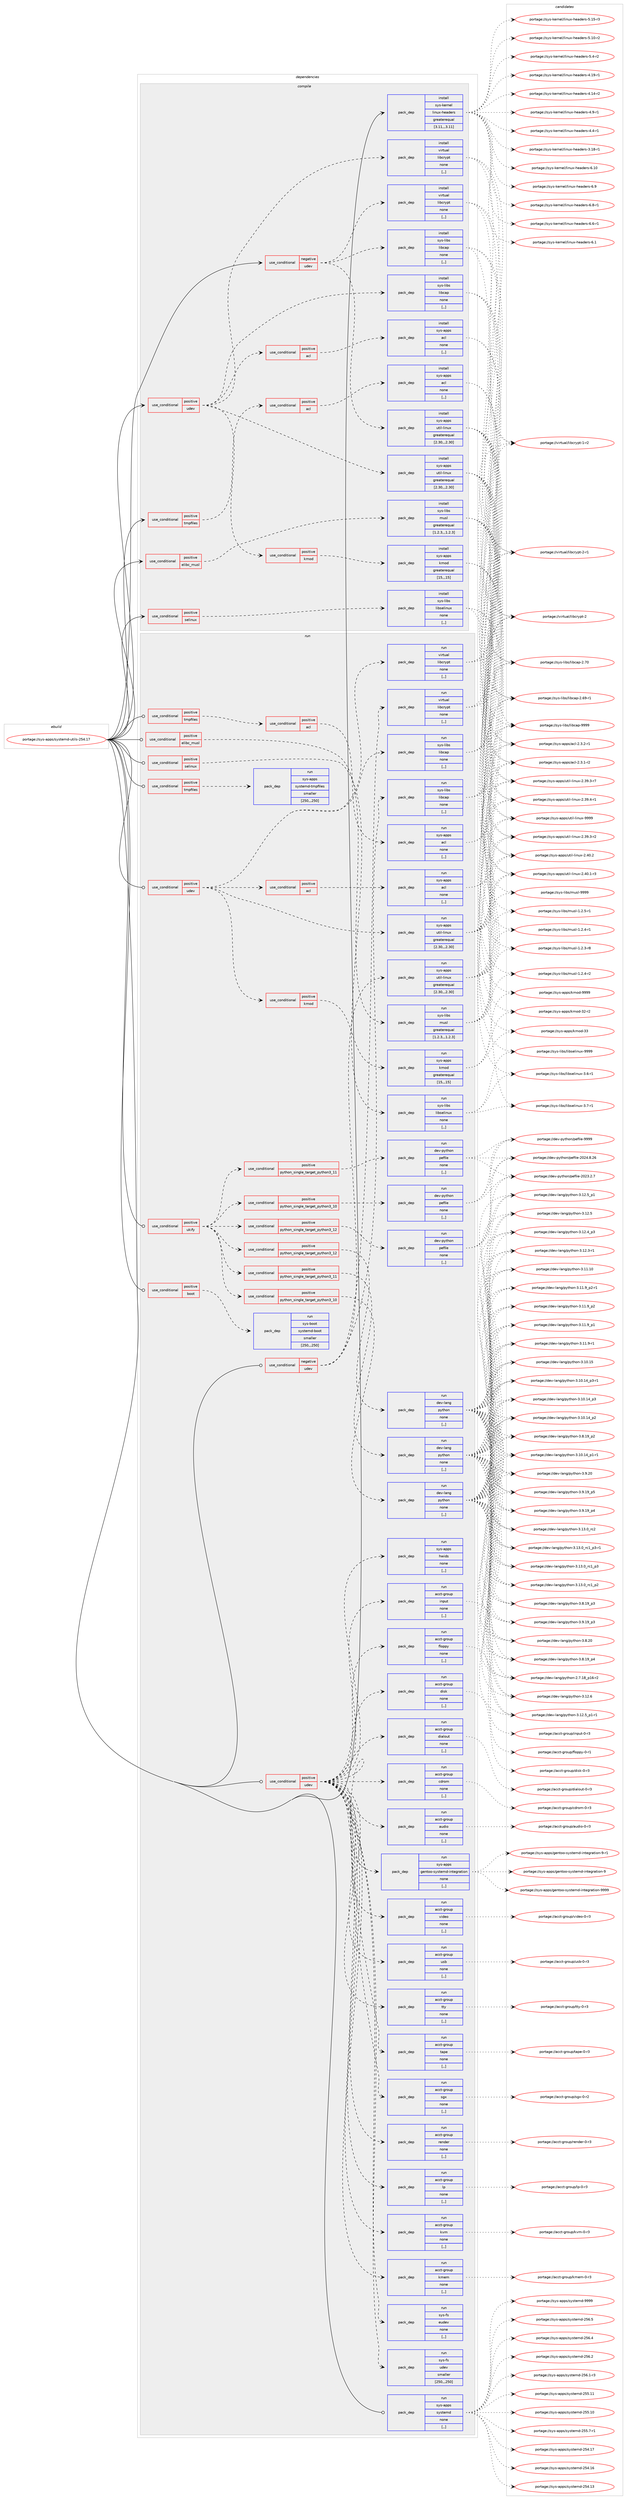 digraph prolog {

# *************
# Graph options
# *************

newrank=true;
concentrate=true;
compound=true;
graph [rankdir=LR,fontname=Helvetica,fontsize=10,ranksep=1.5];#, ranksep=2.5, nodesep=0.2];
edge  [arrowhead=vee];
node  [fontname=Helvetica,fontsize=10];

# **********
# The ebuild
# **********

subgraph cluster_leftcol {
color=gray;
label=<<i>ebuild</i>>;
id [label="portage://sys-apps/systemd-utils-254.17", color=red, width=4, href="../sys-apps/systemd-utils-254.17.svg"];
}

# ****************
# The dependencies
# ****************

subgraph cluster_midcol {
color=gray;
label=<<i>dependencies</i>>;
subgraph cluster_compile {
fillcolor="#eeeeee";
style=filled;
label=<<i>compile</i>>;
subgraph cond7983 {
dependency21183 [label=<<TABLE BORDER="0" CELLBORDER="1" CELLSPACING="0" CELLPADDING="4"><TR><TD ROWSPAN="3" CELLPADDING="10">use_conditional</TD></TR><TR><TD>negative</TD></TR><TR><TD>udev</TD></TR></TABLE>>, shape=none, color=red];
subgraph pack13133 {
dependency21184 [label=<<TABLE BORDER="0" CELLBORDER="1" CELLSPACING="0" CELLPADDING="4" WIDTH="220"><TR><TD ROWSPAN="6" CELLPADDING="30">pack_dep</TD></TR><TR><TD WIDTH="110">install</TD></TR><TR><TD>sys-apps</TD></TR><TR><TD>util-linux</TD></TR><TR><TD>greaterequal</TD></TR><TR><TD>[2.30,,,2.30]</TD></TR></TABLE>>, shape=none, color=blue];
}
dependency21183:e -> dependency21184:w [weight=20,style="dashed",arrowhead="vee"];
subgraph pack13134 {
dependency21185 [label=<<TABLE BORDER="0" CELLBORDER="1" CELLSPACING="0" CELLPADDING="4" WIDTH="220"><TR><TD ROWSPAN="6" CELLPADDING="30">pack_dep</TD></TR><TR><TD WIDTH="110">install</TD></TR><TR><TD>sys-libs</TD></TR><TR><TD>libcap</TD></TR><TR><TD>none</TD></TR><TR><TD>[,,]</TD></TR></TABLE>>, shape=none, color=blue];
}
dependency21183:e -> dependency21185:w [weight=20,style="dashed",arrowhead="vee"];
subgraph pack13135 {
dependency21186 [label=<<TABLE BORDER="0" CELLBORDER="1" CELLSPACING="0" CELLPADDING="4" WIDTH="220"><TR><TD ROWSPAN="6" CELLPADDING="30">pack_dep</TD></TR><TR><TD WIDTH="110">install</TD></TR><TR><TD>virtual</TD></TR><TR><TD>libcrypt</TD></TR><TR><TD>none</TD></TR><TR><TD>[,,]</TD></TR></TABLE>>, shape=none, color=blue];
}
dependency21183:e -> dependency21186:w [weight=20,style="dashed",arrowhead="vee"];
}
id:e -> dependency21183:w [weight=20,style="solid",arrowhead="vee"];
subgraph cond7984 {
dependency21187 [label=<<TABLE BORDER="0" CELLBORDER="1" CELLSPACING="0" CELLPADDING="4"><TR><TD ROWSPAN="3" CELLPADDING="10">use_conditional</TD></TR><TR><TD>positive</TD></TR><TR><TD>elibc_musl</TD></TR></TABLE>>, shape=none, color=red];
subgraph pack13136 {
dependency21188 [label=<<TABLE BORDER="0" CELLBORDER="1" CELLSPACING="0" CELLPADDING="4" WIDTH="220"><TR><TD ROWSPAN="6" CELLPADDING="30">pack_dep</TD></TR><TR><TD WIDTH="110">install</TD></TR><TR><TD>sys-libs</TD></TR><TR><TD>musl</TD></TR><TR><TD>greaterequal</TD></TR><TR><TD>[1.2.3,,,1.2.3]</TD></TR></TABLE>>, shape=none, color=blue];
}
dependency21187:e -> dependency21188:w [weight=20,style="dashed",arrowhead="vee"];
}
id:e -> dependency21187:w [weight=20,style="solid",arrowhead="vee"];
subgraph cond7985 {
dependency21189 [label=<<TABLE BORDER="0" CELLBORDER="1" CELLSPACING="0" CELLPADDING="4"><TR><TD ROWSPAN="3" CELLPADDING="10">use_conditional</TD></TR><TR><TD>positive</TD></TR><TR><TD>selinux</TD></TR></TABLE>>, shape=none, color=red];
subgraph pack13137 {
dependency21190 [label=<<TABLE BORDER="0" CELLBORDER="1" CELLSPACING="0" CELLPADDING="4" WIDTH="220"><TR><TD ROWSPAN="6" CELLPADDING="30">pack_dep</TD></TR><TR><TD WIDTH="110">install</TD></TR><TR><TD>sys-libs</TD></TR><TR><TD>libselinux</TD></TR><TR><TD>none</TD></TR><TR><TD>[,,]</TD></TR></TABLE>>, shape=none, color=blue];
}
dependency21189:e -> dependency21190:w [weight=20,style="dashed",arrowhead="vee"];
}
id:e -> dependency21189:w [weight=20,style="solid",arrowhead="vee"];
subgraph cond7986 {
dependency21191 [label=<<TABLE BORDER="0" CELLBORDER="1" CELLSPACING="0" CELLPADDING="4"><TR><TD ROWSPAN="3" CELLPADDING="10">use_conditional</TD></TR><TR><TD>positive</TD></TR><TR><TD>tmpfiles</TD></TR></TABLE>>, shape=none, color=red];
subgraph cond7987 {
dependency21192 [label=<<TABLE BORDER="0" CELLBORDER="1" CELLSPACING="0" CELLPADDING="4"><TR><TD ROWSPAN="3" CELLPADDING="10">use_conditional</TD></TR><TR><TD>positive</TD></TR><TR><TD>acl</TD></TR></TABLE>>, shape=none, color=red];
subgraph pack13138 {
dependency21193 [label=<<TABLE BORDER="0" CELLBORDER="1" CELLSPACING="0" CELLPADDING="4" WIDTH="220"><TR><TD ROWSPAN="6" CELLPADDING="30">pack_dep</TD></TR><TR><TD WIDTH="110">install</TD></TR><TR><TD>sys-apps</TD></TR><TR><TD>acl</TD></TR><TR><TD>none</TD></TR><TR><TD>[,,]</TD></TR></TABLE>>, shape=none, color=blue];
}
dependency21192:e -> dependency21193:w [weight=20,style="dashed",arrowhead="vee"];
}
dependency21191:e -> dependency21192:w [weight=20,style="dashed",arrowhead="vee"];
}
id:e -> dependency21191:w [weight=20,style="solid",arrowhead="vee"];
subgraph cond7988 {
dependency21194 [label=<<TABLE BORDER="0" CELLBORDER="1" CELLSPACING="0" CELLPADDING="4"><TR><TD ROWSPAN="3" CELLPADDING="10">use_conditional</TD></TR><TR><TD>positive</TD></TR><TR><TD>udev</TD></TR></TABLE>>, shape=none, color=red];
subgraph pack13139 {
dependency21195 [label=<<TABLE BORDER="0" CELLBORDER="1" CELLSPACING="0" CELLPADDING="4" WIDTH="220"><TR><TD ROWSPAN="6" CELLPADDING="30">pack_dep</TD></TR><TR><TD WIDTH="110">install</TD></TR><TR><TD>sys-apps</TD></TR><TR><TD>util-linux</TD></TR><TR><TD>greaterequal</TD></TR><TR><TD>[2.30,,,2.30]</TD></TR></TABLE>>, shape=none, color=blue];
}
dependency21194:e -> dependency21195:w [weight=20,style="dashed",arrowhead="vee"];
subgraph pack13140 {
dependency21196 [label=<<TABLE BORDER="0" CELLBORDER="1" CELLSPACING="0" CELLPADDING="4" WIDTH="220"><TR><TD ROWSPAN="6" CELLPADDING="30">pack_dep</TD></TR><TR><TD WIDTH="110">install</TD></TR><TR><TD>sys-libs</TD></TR><TR><TD>libcap</TD></TR><TR><TD>none</TD></TR><TR><TD>[,,]</TD></TR></TABLE>>, shape=none, color=blue];
}
dependency21194:e -> dependency21196:w [weight=20,style="dashed",arrowhead="vee"];
subgraph pack13141 {
dependency21197 [label=<<TABLE BORDER="0" CELLBORDER="1" CELLSPACING="0" CELLPADDING="4" WIDTH="220"><TR><TD ROWSPAN="6" CELLPADDING="30">pack_dep</TD></TR><TR><TD WIDTH="110">install</TD></TR><TR><TD>virtual</TD></TR><TR><TD>libcrypt</TD></TR><TR><TD>none</TD></TR><TR><TD>[,,]</TD></TR></TABLE>>, shape=none, color=blue];
}
dependency21194:e -> dependency21197:w [weight=20,style="dashed",arrowhead="vee"];
subgraph cond7989 {
dependency21198 [label=<<TABLE BORDER="0" CELLBORDER="1" CELLSPACING="0" CELLPADDING="4"><TR><TD ROWSPAN="3" CELLPADDING="10">use_conditional</TD></TR><TR><TD>positive</TD></TR><TR><TD>acl</TD></TR></TABLE>>, shape=none, color=red];
subgraph pack13142 {
dependency21199 [label=<<TABLE BORDER="0" CELLBORDER="1" CELLSPACING="0" CELLPADDING="4" WIDTH="220"><TR><TD ROWSPAN="6" CELLPADDING="30">pack_dep</TD></TR><TR><TD WIDTH="110">install</TD></TR><TR><TD>sys-apps</TD></TR><TR><TD>acl</TD></TR><TR><TD>none</TD></TR><TR><TD>[,,]</TD></TR></TABLE>>, shape=none, color=blue];
}
dependency21198:e -> dependency21199:w [weight=20,style="dashed",arrowhead="vee"];
}
dependency21194:e -> dependency21198:w [weight=20,style="dashed",arrowhead="vee"];
subgraph cond7990 {
dependency21200 [label=<<TABLE BORDER="0" CELLBORDER="1" CELLSPACING="0" CELLPADDING="4"><TR><TD ROWSPAN="3" CELLPADDING="10">use_conditional</TD></TR><TR><TD>positive</TD></TR><TR><TD>kmod</TD></TR></TABLE>>, shape=none, color=red];
subgraph pack13143 {
dependency21201 [label=<<TABLE BORDER="0" CELLBORDER="1" CELLSPACING="0" CELLPADDING="4" WIDTH="220"><TR><TD ROWSPAN="6" CELLPADDING="30">pack_dep</TD></TR><TR><TD WIDTH="110">install</TD></TR><TR><TD>sys-apps</TD></TR><TR><TD>kmod</TD></TR><TR><TD>greaterequal</TD></TR><TR><TD>[15,,,15]</TD></TR></TABLE>>, shape=none, color=blue];
}
dependency21200:e -> dependency21201:w [weight=20,style="dashed",arrowhead="vee"];
}
dependency21194:e -> dependency21200:w [weight=20,style="dashed",arrowhead="vee"];
}
id:e -> dependency21194:w [weight=20,style="solid",arrowhead="vee"];
subgraph pack13144 {
dependency21202 [label=<<TABLE BORDER="0" CELLBORDER="1" CELLSPACING="0" CELLPADDING="4" WIDTH="220"><TR><TD ROWSPAN="6" CELLPADDING="30">pack_dep</TD></TR><TR><TD WIDTH="110">install</TD></TR><TR><TD>sys-kernel</TD></TR><TR><TD>linux-headers</TD></TR><TR><TD>greaterequal</TD></TR><TR><TD>[3.11,,,3.11]</TD></TR></TABLE>>, shape=none, color=blue];
}
id:e -> dependency21202:w [weight=20,style="solid",arrowhead="vee"];
}
subgraph cluster_compileandrun {
fillcolor="#eeeeee";
style=filled;
label=<<i>compile and run</i>>;
}
subgraph cluster_run {
fillcolor="#eeeeee";
style=filled;
label=<<i>run</i>>;
subgraph cond7991 {
dependency21203 [label=<<TABLE BORDER="0" CELLBORDER="1" CELLSPACING="0" CELLPADDING="4"><TR><TD ROWSPAN="3" CELLPADDING="10">use_conditional</TD></TR><TR><TD>negative</TD></TR><TR><TD>udev</TD></TR></TABLE>>, shape=none, color=red];
subgraph pack13145 {
dependency21204 [label=<<TABLE BORDER="0" CELLBORDER="1" CELLSPACING="0" CELLPADDING="4" WIDTH="220"><TR><TD ROWSPAN="6" CELLPADDING="30">pack_dep</TD></TR><TR><TD WIDTH="110">run</TD></TR><TR><TD>sys-apps</TD></TR><TR><TD>util-linux</TD></TR><TR><TD>greaterequal</TD></TR><TR><TD>[2.30,,,2.30]</TD></TR></TABLE>>, shape=none, color=blue];
}
dependency21203:e -> dependency21204:w [weight=20,style="dashed",arrowhead="vee"];
subgraph pack13146 {
dependency21205 [label=<<TABLE BORDER="0" CELLBORDER="1" CELLSPACING="0" CELLPADDING="4" WIDTH="220"><TR><TD ROWSPAN="6" CELLPADDING="30">pack_dep</TD></TR><TR><TD WIDTH="110">run</TD></TR><TR><TD>sys-libs</TD></TR><TR><TD>libcap</TD></TR><TR><TD>none</TD></TR><TR><TD>[,,]</TD></TR></TABLE>>, shape=none, color=blue];
}
dependency21203:e -> dependency21205:w [weight=20,style="dashed",arrowhead="vee"];
subgraph pack13147 {
dependency21206 [label=<<TABLE BORDER="0" CELLBORDER="1" CELLSPACING="0" CELLPADDING="4" WIDTH="220"><TR><TD ROWSPAN="6" CELLPADDING="30">pack_dep</TD></TR><TR><TD WIDTH="110">run</TD></TR><TR><TD>virtual</TD></TR><TR><TD>libcrypt</TD></TR><TR><TD>none</TD></TR><TR><TD>[,,]</TD></TR></TABLE>>, shape=none, color=blue];
}
dependency21203:e -> dependency21206:w [weight=20,style="dashed",arrowhead="vee"];
}
id:e -> dependency21203:w [weight=20,style="solid",arrowhead="odot"];
subgraph cond7992 {
dependency21207 [label=<<TABLE BORDER="0" CELLBORDER="1" CELLSPACING="0" CELLPADDING="4"><TR><TD ROWSPAN="3" CELLPADDING="10">use_conditional</TD></TR><TR><TD>positive</TD></TR><TR><TD>boot</TD></TR></TABLE>>, shape=none, color=red];
subgraph pack13148 {
dependency21208 [label=<<TABLE BORDER="0" CELLBORDER="1" CELLSPACING="0" CELLPADDING="4" WIDTH="220"><TR><TD ROWSPAN="6" CELLPADDING="30">pack_dep</TD></TR><TR><TD WIDTH="110">run</TD></TR><TR><TD>sys-boot</TD></TR><TR><TD>systemd-boot</TD></TR><TR><TD>smaller</TD></TR><TR><TD>[250,,,250]</TD></TR></TABLE>>, shape=none, color=blue];
}
dependency21207:e -> dependency21208:w [weight=20,style="dashed",arrowhead="vee"];
}
id:e -> dependency21207:w [weight=20,style="solid",arrowhead="odot"];
subgraph cond7993 {
dependency21209 [label=<<TABLE BORDER="0" CELLBORDER="1" CELLSPACING="0" CELLPADDING="4"><TR><TD ROWSPAN="3" CELLPADDING="10">use_conditional</TD></TR><TR><TD>positive</TD></TR><TR><TD>elibc_musl</TD></TR></TABLE>>, shape=none, color=red];
subgraph pack13149 {
dependency21210 [label=<<TABLE BORDER="0" CELLBORDER="1" CELLSPACING="0" CELLPADDING="4" WIDTH="220"><TR><TD ROWSPAN="6" CELLPADDING="30">pack_dep</TD></TR><TR><TD WIDTH="110">run</TD></TR><TR><TD>sys-libs</TD></TR><TR><TD>musl</TD></TR><TR><TD>greaterequal</TD></TR><TR><TD>[1.2.3,,,1.2.3]</TD></TR></TABLE>>, shape=none, color=blue];
}
dependency21209:e -> dependency21210:w [weight=20,style="dashed",arrowhead="vee"];
}
id:e -> dependency21209:w [weight=20,style="solid",arrowhead="odot"];
subgraph cond7994 {
dependency21211 [label=<<TABLE BORDER="0" CELLBORDER="1" CELLSPACING="0" CELLPADDING="4"><TR><TD ROWSPAN="3" CELLPADDING="10">use_conditional</TD></TR><TR><TD>positive</TD></TR><TR><TD>selinux</TD></TR></TABLE>>, shape=none, color=red];
subgraph pack13150 {
dependency21212 [label=<<TABLE BORDER="0" CELLBORDER="1" CELLSPACING="0" CELLPADDING="4" WIDTH="220"><TR><TD ROWSPAN="6" CELLPADDING="30">pack_dep</TD></TR><TR><TD WIDTH="110">run</TD></TR><TR><TD>sys-libs</TD></TR><TR><TD>libselinux</TD></TR><TR><TD>none</TD></TR><TR><TD>[,,]</TD></TR></TABLE>>, shape=none, color=blue];
}
dependency21211:e -> dependency21212:w [weight=20,style="dashed",arrowhead="vee"];
}
id:e -> dependency21211:w [weight=20,style="solid",arrowhead="odot"];
subgraph cond7995 {
dependency21213 [label=<<TABLE BORDER="0" CELLBORDER="1" CELLSPACING="0" CELLPADDING="4"><TR><TD ROWSPAN="3" CELLPADDING="10">use_conditional</TD></TR><TR><TD>positive</TD></TR><TR><TD>tmpfiles</TD></TR></TABLE>>, shape=none, color=red];
subgraph cond7996 {
dependency21214 [label=<<TABLE BORDER="0" CELLBORDER="1" CELLSPACING="0" CELLPADDING="4"><TR><TD ROWSPAN="3" CELLPADDING="10">use_conditional</TD></TR><TR><TD>positive</TD></TR><TR><TD>acl</TD></TR></TABLE>>, shape=none, color=red];
subgraph pack13151 {
dependency21215 [label=<<TABLE BORDER="0" CELLBORDER="1" CELLSPACING="0" CELLPADDING="4" WIDTH="220"><TR><TD ROWSPAN="6" CELLPADDING="30">pack_dep</TD></TR><TR><TD WIDTH="110">run</TD></TR><TR><TD>sys-apps</TD></TR><TR><TD>acl</TD></TR><TR><TD>none</TD></TR><TR><TD>[,,]</TD></TR></TABLE>>, shape=none, color=blue];
}
dependency21214:e -> dependency21215:w [weight=20,style="dashed",arrowhead="vee"];
}
dependency21213:e -> dependency21214:w [weight=20,style="dashed",arrowhead="vee"];
}
id:e -> dependency21213:w [weight=20,style="solid",arrowhead="odot"];
subgraph cond7997 {
dependency21216 [label=<<TABLE BORDER="0" CELLBORDER="1" CELLSPACING="0" CELLPADDING="4"><TR><TD ROWSPAN="3" CELLPADDING="10">use_conditional</TD></TR><TR><TD>positive</TD></TR><TR><TD>tmpfiles</TD></TR></TABLE>>, shape=none, color=red];
subgraph pack13152 {
dependency21217 [label=<<TABLE BORDER="0" CELLBORDER="1" CELLSPACING="0" CELLPADDING="4" WIDTH="220"><TR><TD ROWSPAN="6" CELLPADDING="30">pack_dep</TD></TR><TR><TD WIDTH="110">run</TD></TR><TR><TD>sys-apps</TD></TR><TR><TD>systemd-tmpfiles</TD></TR><TR><TD>smaller</TD></TR><TR><TD>[250,,,250]</TD></TR></TABLE>>, shape=none, color=blue];
}
dependency21216:e -> dependency21217:w [weight=20,style="dashed",arrowhead="vee"];
}
id:e -> dependency21216:w [weight=20,style="solid",arrowhead="odot"];
subgraph cond7998 {
dependency21218 [label=<<TABLE BORDER="0" CELLBORDER="1" CELLSPACING="0" CELLPADDING="4"><TR><TD ROWSPAN="3" CELLPADDING="10">use_conditional</TD></TR><TR><TD>positive</TD></TR><TR><TD>udev</TD></TR></TABLE>>, shape=none, color=red];
subgraph pack13153 {
dependency21219 [label=<<TABLE BORDER="0" CELLBORDER="1" CELLSPACING="0" CELLPADDING="4" WIDTH="220"><TR><TD ROWSPAN="6" CELLPADDING="30">pack_dep</TD></TR><TR><TD WIDTH="110">run</TD></TR><TR><TD>acct-group</TD></TR><TR><TD>audio</TD></TR><TR><TD>none</TD></TR><TR><TD>[,,]</TD></TR></TABLE>>, shape=none, color=blue];
}
dependency21218:e -> dependency21219:w [weight=20,style="dashed",arrowhead="vee"];
subgraph pack13154 {
dependency21220 [label=<<TABLE BORDER="0" CELLBORDER="1" CELLSPACING="0" CELLPADDING="4" WIDTH="220"><TR><TD ROWSPAN="6" CELLPADDING="30">pack_dep</TD></TR><TR><TD WIDTH="110">run</TD></TR><TR><TD>acct-group</TD></TR><TR><TD>cdrom</TD></TR><TR><TD>none</TD></TR><TR><TD>[,,]</TD></TR></TABLE>>, shape=none, color=blue];
}
dependency21218:e -> dependency21220:w [weight=20,style="dashed",arrowhead="vee"];
subgraph pack13155 {
dependency21221 [label=<<TABLE BORDER="0" CELLBORDER="1" CELLSPACING="0" CELLPADDING="4" WIDTH="220"><TR><TD ROWSPAN="6" CELLPADDING="30">pack_dep</TD></TR><TR><TD WIDTH="110">run</TD></TR><TR><TD>acct-group</TD></TR><TR><TD>dialout</TD></TR><TR><TD>none</TD></TR><TR><TD>[,,]</TD></TR></TABLE>>, shape=none, color=blue];
}
dependency21218:e -> dependency21221:w [weight=20,style="dashed",arrowhead="vee"];
subgraph pack13156 {
dependency21222 [label=<<TABLE BORDER="0" CELLBORDER="1" CELLSPACING="0" CELLPADDING="4" WIDTH="220"><TR><TD ROWSPAN="6" CELLPADDING="30">pack_dep</TD></TR><TR><TD WIDTH="110">run</TD></TR><TR><TD>acct-group</TD></TR><TR><TD>disk</TD></TR><TR><TD>none</TD></TR><TR><TD>[,,]</TD></TR></TABLE>>, shape=none, color=blue];
}
dependency21218:e -> dependency21222:w [weight=20,style="dashed",arrowhead="vee"];
subgraph pack13157 {
dependency21223 [label=<<TABLE BORDER="0" CELLBORDER="1" CELLSPACING="0" CELLPADDING="4" WIDTH="220"><TR><TD ROWSPAN="6" CELLPADDING="30">pack_dep</TD></TR><TR><TD WIDTH="110">run</TD></TR><TR><TD>acct-group</TD></TR><TR><TD>floppy</TD></TR><TR><TD>none</TD></TR><TR><TD>[,,]</TD></TR></TABLE>>, shape=none, color=blue];
}
dependency21218:e -> dependency21223:w [weight=20,style="dashed",arrowhead="vee"];
subgraph pack13158 {
dependency21224 [label=<<TABLE BORDER="0" CELLBORDER="1" CELLSPACING="0" CELLPADDING="4" WIDTH="220"><TR><TD ROWSPAN="6" CELLPADDING="30">pack_dep</TD></TR><TR><TD WIDTH="110">run</TD></TR><TR><TD>acct-group</TD></TR><TR><TD>input</TD></TR><TR><TD>none</TD></TR><TR><TD>[,,]</TD></TR></TABLE>>, shape=none, color=blue];
}
dependency21218:e -> dependency21224:w [weight=20,style="dashed",arrowhead="vee"];
subgraph pack13159 {
dependency21225 [label=<<TABLE BORDER="0" CELLBORDER="1" CELLSPACING="0" CELLPADDING="4" WIDTH="220"><TR><TD ROWSPAN="6" CELLPADDING="30">pack_dep</TD></TR><TR><TD WIDTH="110">run</TD></TR><TR><TD>acct-group</TD></TR><TR><TD>kmem</TD></TR><TR><TD>none</TD></TR><TR><TD>[,,]</TD></TR></TABLE>>, shape=none, color=blue];
}
dependency21218:e -> dependency21225:w [weight=20,style="dashed",arrowhead="vee"];
subgraph pack13160 {
dependency21226 [label=<<TABLE BORDER="0" CELLBORDER="1" CELLSPACING="0" CELLPADDING="4" WIDTH="220"><TR><TD ROWSPAN="6" CELLPADDING="30">pack_dep</TD></TR><TR><TD WIDTH="110">run</TD></TR><TR><TD>acct-group</TD></TR><TR><TD>kvm</TD></TR><TR><TD>none</TD></TR><TR><TD>[,,]</TD></TR></TABLE>>, shape=none, color=blue];
}
dependency21218:e -> dependency21226:w [weight=20,style="dashed",arrowhead="vee"];
subgraph pack13161 {
dependency21227 [label=<<TABLE BORDER="0" CELLBORDER="1" CELLSPACING="0" CELLPADDING="4" WIDTH="220"><TR><TD ROWSPAN="6" CELLPADDING="30">pack_dep</TD></TR><TR><TD WIDTH="110">run</TD></TR><TR><TD>acct-group</TD></TR><TR><TD>lp</TD></TR><TR><TD>none</TD></TR><TR><TD>[,,]</TD></TR></TABLE>>, shape=none, color=blue];
}
dependency21218:e -> dependency21227:w [weight=20,style="dashed",arrowhead="vee"];
subgraph pack13162 {
dependency21228 [label=<<TABLE BORDER="0" CELLBORDER="1" CELLSPACING="0" CELLPADDING="4" WIDTH="220"><TR><TD ROWSPAN="6" CELLPADDING="30">pack_dep</TD></TR><TR><TD WIDTH="110">run</TD></TR><TR><TD>acct-group</TD></TR><TR><TD>render</TD></TR><TR><TD>none</TD></TR><TR><TD>[,,]</TD></TR></TABLE>>, shape=none, color=blue];
}
dependency21218:e -> dependency21228:w [weight=20,style="dashed",arrowhead="vee"];
subgraph pack13163 {
dependency21229 [label=<<TABLE BORDER="0" CELLBORDER="1" CELLSPACING="0" CELLPADDING="4" WIDTH="220"><TR><TD ROWSPAN="6" CELLPADDING="30">pack_dep</TD></TR><TR><TD WIDTH="110">run</TD></TR><TR><TD>acct-group</TD></TR><TR><TD>sgx</TD></TR><TR><TD>none</TD></TR><TR><TD>[,,]</TD></TR></TABLE>>, shape=none, color=blue];
}
dependency21218:e -> dependency21229:w [weight=20,style="dashed",arrowhead="vee"];
subgraph pack13164 {
dependency21230 [label=<<TABLE BORDER="0" CELLBORDER="1" CELLSPACING="0" CELLPADDING="4" WIDTH="220"><TR><TD ROWSPAN="6" CELLPADDING="30">pack_dep</TD></TR><TR><TD WIDTH="110">run</TD></TR><TR><TD>acct-group</TD></TR><TR><TD>tape</TD></TR><TR><TD>none</TD></TR><TR><TD>[,,]</TD></TR></TABLE>>, shape=none, color=blue];
}
dependency21218:e -> dependency21230:w [weight=20,style="dashed",arrowhead="vee"];
subgraph pack13165 {
dependency21231 [label=<<TABLE BORDER="0" CELLBORDER="1" CELLSPACING="0" CELLPADDING="4" WIDTH="220"><TR><TD ROWSPAN="6" CELLPADDING="30">pack_dep</TD></TR><TR><TD WIDTH="110">run</TD></TR><TR><TD>acct-group</TD></TR><TR><TD>tty</TD></TR><TR><TD>none</TD></TR><TR><TD>[,,]</TD></TR></TABLE>>, shape=none, color=blue];
}
dependency21218:e -> dependency21231:w [weight=20,style="dashed",arrowhead="vee"];
subgraph pack13166 {
dependency21232 [label=<<TABLE BORDER="0" CELLBORDER="1" CELLSPACING="0" CELLPADDING="4" WIDTH="220"><TR><TD ROWSPAN="6" CELLPADDING="30">pack_dep</TD></TR><TR><TD WIDTH="110">run</TD></TR><TR><TD>acct-group</TD></TR><TR><TD>usb</TD></TR><TR><TD>none</TD></TR><TR><TD>[,,]</TD></TR></TABLE>>, shape=none, color=blue];
}
dependency21218:e -> dependency21232:w [weight=20,style="dashed",arrowhead="vee"];
subgraph pack13167 {
dependency21233 [label=<<TABLE BORDER="0" CELLBORDER="1" CELLSPACING="0" CELLPADDING="4" WIDTH="220"><TR><TD ROWSPAN="6" CELLPADDING="30">pack_dep</TD></TR><TR><TD WIDTH="110">run</TD></TR><TR><TD>acct-group</TD></TR><TR><TD>video</TD></TR><TR><TD>none</TD></TR><TR><TD>[,,]</TD></TR></TABLE>>, shape=none, color=blue];
}
dependency21218:e -> dependency21233:w [weight=20,style="dashed",arrowhead="vee"];
subgraph pack13168 {
dependency21234 [label=<<TABLE BORDER="0" CELLBORDER="1" CELLSPACING="0" CELLPADDING="4" WIDTH="220"><TR><TD ROWSPAN="6" CELLPADDING="30">pack_dep</TD></TR><TR><TD WIDTH="110">run</TD></TR><TR><TD>sys-apps</TD></TR><TR><TD>gentoo-systemd-integration</TD></TR><TR><TD>none</TD></TR><TR><TD>[,,]</TD></TR></TABLE>>, shape=none, color=blue];
}
dependency21218:e -> dependency21234:w [weight=20,style="dashed",arrowhead="vee"];
subgraph pack13169 {
dependency21235 [label=<<TABLE BORDER="0" CELLBORDER="1" CELLSPACING="0" CELLPADDING="4" WIDTH="220"><TR><TD ROWSPAN="6" CELLPADDING="30">pack_dep</TD></TR><TR><TD WIDTH="110">run</TD></TR><TR><TD>sys-apps</TD></TR><TR><TD>hwids</TD></TR><TR><TD>none</TD></TR><TR><TD>[,,]</TD></TR></TABLE>>, shape=none, color=blue];
}
dependency21218:e -> dependency21235:w [weight=20,style="dashed",arrowhead="vee"];
subgraph pack13170 {
dependency21236 [label=<<TABLE BORDER="0" CELLBORDER="1" CELLSPACING="0" CELLPADDING="4" WIDTH="220"><TR><TD ROWSPAN="6" CELLPADDING="30">pack_dep</TD></TR><TR><TD WIDTH="110">run</TD></TR><TR><TD>sys-fs</TD></TR><TR><TD>udev</TD></TR><TR><TD>smaller</TD></TR><TR><TD>[250,,,250]</TD></TR></TABLE>>, shape=none, color=blue];
}
dependency21218:e -> dependency21236:w [weight=20,style="dashed",arrowhead="vee"];
subgraph pack13171 {
dependency21237 [label=<<TABLE BORDER="0" CELLBORDER="1" CELLSPACING="0" CELLPADDING="4" WIDTH="220"><TR><TD ROWSPAN="6" CELLPADDING="30">pack_dep</TD></TR><TR><TD WIDTH="110">run</TD></TR><TR><TD>sys-fs</TD></TR><TR><TD>eudev</TD></TR><TR><TD>none</TD></TR><TR><TD>[,,]</TD></TR></TABLE>>, shape=none, color=blue];
}
dependency21218:e -> dependency21237:w [weight=20,style="dashed",arrowhead="vee"];
}
id:e -> dependency21218:w [weight=20,style="solid",arrowhead="odot"];
subgraph cond7999 {
dependency21238 [label=<<TABLE BORDER="0" CELLBORDER="1" CELLSPACING="0" CELLPADDING="4"><TR><TD ROWSPAN="3" CELLPADDING="10">use_conditional</TD></TR><TR><TD>positive</TD></TR><TR><TD>udev</TD></TR></TABLE>>, shape=none, color=red];
subgraph pack13172 {
dependency21239 [label=<<TABLE BORDER="0" CELLBORDER="1" CELLSPACING="0" CELLPADDING="4" WIDTH="220"><TR><TD ROWSPAN="6" CELLPADDING="30">pack_dep</TD></TR><TR><TD WIDTH="110">run</TD></TR><TR><TD>sys-apps</TD></TR><TR><TD>util-linux</TD></TR><TR><TD>greaterequal</TD></TR><TR><TD>[2.30,,,2.30]</TD></TR></TABLE>>, shape=none, color=blue];
}
dependency21238:e -> dependency21239:w [weight=20,style="dashed",arrowhead="vee"];
subgraph pack13173 {
dependency21240 [label=<<TABLE BORDER="0" CELLBORDER="1" CELLSPACING="0" CELLPADDING="4" WIDTH="220"><TR><TD ROWSPAN="6" CELLPADDING="30">pack_dep</TD></TR><TR><TD WIDTH="110">run</TD></TR><TR><TD>sys-libs</TD></TR><TR><TD>libcap</TD></TR><TR><TD>none</TD></TR><TR><TD>[,,]</TD></TR></TABLE>>, shape=none, color=blue];
}
dependency21238:e -> dependency21240:w [weight=20,style="dashed",arrowhead="vee"];
subgraph pack13174 {
dependency21241 [label=<<TABLE BORDER="0" CELLBORDER="1" CELLSPACING="0" CELLPADDING="4" WIDTH="220"><TR><TD ROWSPAN="6" CELLPADDING="30">pack_dep</TD></TR><TR><TD WIDTH="110">run</TD></TR><TR><TD>virtual</TD></TR><TR><TD>libcrypt</TD></TR><TR><TD>none</TD></TR><TR><TD>[,,]</TD></TR></TABLE>>, shape=none, color=blue];
}
dependency21238:e -> dependency21241:w [weight=20,style="dashed",arrowhead="vee"];
subgraph cond8000 {
dependency21242 [label=<<TABLE BORDER="0" CELLBORDER="1" CELLSPACING="0" CELLPADDING="4"><TR><TD ROWSPAN="3" CELLPADDING="10">use_conditional</TD></TR><TR><TD>positive</TD></TR><TR><TD>acl</TD></TR></TABLE>>, shape=none, color=red];
subgraph pack13175 {
dependency21243 [label=<<TABLE BORDER="0" CELLBORDER="1" CELLSPACING="0" CELLPADDING="4" WIDTH="220"><TR><TD ROWSPAN="6" CELLPADDING="30">pack_dep</TD></TR><TR><TD WIDTH="110">run</TD></TR><TR><TD>sys-apps</TD></TR><TR><TD>acl</TD></TR><TR><TD>none</TD></TR><TR><TD>[,,]</TD></TR></TABLE>>, shape=none, color=blue];
}
dependency21242:e -> dependency21243:w [weight=20,style="dashed",arrowhead="vee"];
}
dependency21238:e -> dependency21242:w [weight=20,style="dashed",arrowhead="vee"];
subgraph cond8001 {
dependency21244 [label=<<TABLE BORDER="0" CELLBORDER="1" CELLSPACING="0" CELLPADDING="4"><TR><TD ROWSPAN="3" CELLPADDING="10">use_conditional</TD></TR><TR><TD>positive</TD></TR><TR><TD>kmod</TD></TR></TABLE>>, shape=none, color=red];
subgraph pack13176 {
dependency21245 [label=<<TABLE BORDER="0" CELLBORDER="1" CELLSPACING="0" CELLPADDING="4" WIDTH="220"><TR><TD ROWSPAN="6" CELLPADDING="30">pack_dep</TD></TR><TR><TD WIDTH="110">run</TD></TR><TR><TD>sys-apps</TD></TR><TR><TD>kmod</TD></TR><TR><TD>greaterequal</TD></TR><TR><TD>[15,,,15]</TD></TR></TABLE>>, shape=none, color=blue];
}
dependency21244:e -> dependency21245:w [weight=20,style="dashed",arrowhead="vee"];
}
dependency21238:e -> dependency21244:w [weight=20,style="dashed",arrowhead="vee"];
}
id:e -> dependency21238:w [weight=20,style="solid",arrowhead="odot"];
subgraph cond8002 {
dependency21246 [label=<<TABLE BORDER="0" CELLBORDER="1" CELLSPACING="0" CELLPADDING="4"><TR><TD ROWSPAN="3" CELLPADDING="10">use_conditional</TD></TR><TR><TD>positive</TD></TR><TR><TD>ukify</TD></TR></TABLE>>, shape=none, color=red];
subgraph cond8003 {
dependency21247 [label=<<TABLE BORDER="0" CELLBORDER="1" CELLSPACING="0" CELLPADDING="4"><TR><TD ROWSPAN="3" CELLPADDING="10">use_conditional</TD></TR><TR><TD>positive</TD></TR><TR><TD>python_single_target_python3_10</TD></TR></TABLE>>, shape=none, color=red];
subgraph pack13177 {
dependency21248 [label=<<TABLE BORDER="0" CELLBORDER="1" CELLSPACING="0" CELLPADDING="4" WIDTH="220"><TR><TD ROWSPAN="6" CELLPADDING="30">pack_dep</TD></TR><TR><TD WIDTH="110">run</TD></TR><TR><TD>dev-lang</TD></TR><TR><TD>python</TD></TR><TR><TD>none</TD></TR><TR><TD>[,,]</TD></TR></TABLE>>, shape=none, color=blue];
}
dependency21247:e -> dependency21248:w [weight=20,style="dashed",arrowhead="vee"];
}
dependency21246:e -> dependency21247:w [weight=20,style="dashed",arrowhead="vee"];
subgraph cond8004 {
dependency21249 [label=<<TABLE BORDER="0" CELLBORDER="1" CELLSPACING="0" CELLPADDING="4"><TR><TD ROWSPAN="3" CELLPADDING="10">use_conditional</TD></TR><TR><TD>positive</TD></TR><TR><TD>python_single_target_python3_11</TD></TR></TABLE>>, shape=none, color=red];
subgraph pack13178 {
dependency21250 [label=<<TABLE BORDER="0" CELLBORDER="1" CELLSPACING="0" CELLPADDING="4" WIDTH="220"><TR><TD ROWSPAN="6" CELLPADDING="30">pack_dep</TD></TR><TR><TD WIDTH="110">run</TD></TR><TR><TD>dev-lang</TD></TR><TR><TD>python</TD></TR><TR><TD>none</TD></TR><TR><TD>[,,]</TD></TR></TABLE>>, shape=none, color=blue];
}
dependency21249:e -> dependency21250:w [weight=20,style="dashed",arrowhead="vee"];
}
dependency21246:e -> dependency21249:w [weight=20,style="dashed",arrowhead="vee"];
subgraph cond8005 {
dependency21251 [label=<<TABLE BORDER="0" CELLBORDER="1" CELLSPACING="0" CELLPADDING="4"><TR><TD ROWSPAN="3" CELLPADDING="10">use_conditional</TD></TR><TR><TD>positive</TD></TR><TR><TD>python_single_target_python3_12</TD></TR></TABLE>>, shape=none, color=red];
subgraph pack13179 {
dependency21252 [label=<<TABLE BORDER="0" CELLBORDER="1" CELLSPACING="0" CELLPADDING="4" WIDTH="220"><TR><TD ROWSPAN="6" CELLPADDING="30">pack_dep</TD></TR><TR><TD WIDTH="110">run</TD></TR><TR><TD>dev-lang</TD></TR><TR><TD>python</TD></TR><TR><TD>none</TD></TR><TR><TD>[,,]</TD></TR></TABLE>>, shape=none, color=blue];
}
dependency21251:e -> dependency21252:w [weight=20,style="dashed",arrowhead="vee"];
}
dependency21246:e -> dependency21251:w [weight=20,style="dashed",arrowhead="vee"];
subgraph cond8006 {
dependency21253 [label=<<TABLE BORDER="0" CELLBORDER="1" CELLSPACING="0" CELLPADDING="4"><TR><TD ROWSPAN="3" CELLPADDING="10">use_conditional</TD></TR><TR><TD>positive</TD></TR><TR><TD>python_single_target_python3_10</TD></TR></TABLE>>, shape=none, color=red];
subgraph pack13180 {
dependency21254 [label=<<TABLE BORDER="0" CELLBORDER="1" CELLSPACING="0" CELLPADDING="4" WIDTH="220"><TR><TD ROWSPAN="6" CELLPADDING="30">pack_dep</TD></TR><TR><TD WIDTH="110">run</TD></TR><TR><TD>dev-python</TD></TR><TR><TD>pefile</TD></TR><TR><TD>none</TD></TR><TR><TD>[,,]</TD></TR></TABLE>>, shape=none, color=blue];
}
dependency21253:e -> dependency21254:w [weight=20,style="dashed",arrowhead="vee"];
}
dependency21246:e -> dependency21253:w [weight=20,style="dashed",arrowhead="vee"];
subgraph cond8007 {
dependency21255 [label=<<TABLE BORDER="0" CELLBORDER="1" CELLSPACING="0" CELLPADDING="4"><TR><TD ROWSPAN="3" CELLPADDING="10">use_conditional</TD></TR><TR><TD>positive</TD></TR><TR><TD>python_single_target_python3_11</TD></TR></TABLE>>, shape=none, color=red];
subgraph pack13181 {
dependency21256 [label=<<TABLE BORDER="0" CELLBORDER="1" CELLSPACING="0" CELLPADDING="4" WIDTH="220"><TR><TD ROWSPAN="6" CELLPADDING="30">pack_dep</TD></TR><TR><TD WIDTH="110">run</TD></TR><TR><TD>dev-python</TD></TR><TR><TD>pefile</TD></TR><TR><TD>none</TD></TR><TR><TD>[,,]</TD></TR></TABLE>>, shape=none, color=blue];
}
dependency21255:e -> dependency21256:w [weight=20,style="dashed",arrowhead="vee"];
}
dependency21246:e -> dependency21255:w [weight=20,style="dashed",arrowhead="vee"];
subgraph cond8008 {
dependency21257 [label=<<TABLE BORDER="0" CELLBORDER="1" CELLSPACING="0" CELLPADDING="4"><TR><TD ROWSPAN="3" CELLPADDING="10">use_conditional</TD></TR><TR><TD>positive</TD></TR><TR><TD>python_single_target_python3_12</TD></TR></TABLE>>, shape=none, color=red];
subgraph pack13182 {
dependency21258 [label=<<TABLE BORDER="0" CELLBORDER="1" CELLSPACING="0" CELLPADDING="4" WIDTH="220"><TR><TD ROWSPAN="6" CELLPADDING="30">pack_dep</TD></TR><TR><TD WIDTH="110">run</TD></TR><TR><TD>dev-python</TD></TR><TR><TD>pefile</TD></TR><TR><TD>none</TD></TR><TR><TD>[,,]</TD></TR></TABLE>>, shape=none, color=blue];
}
dependency21257:e -> dependency21258:w [weight=20,style="dashed",arrowhead="vee"];
}
dependency21246:e -> dependency21257:w [weight=20,style="dashed",arrowhead="vee"];
}
id:e -> dependency21246:w [weight=20,style="solid",arrowhead="odot"];
subgraph pack13183 {
dependency21259 [label=<<TABLE BORDER="0" CELLBORDER="1" CELLSPACING="0" CELLPADDING="4" WIDTH="220"><TR><TD ROWSPAN="6" CELLPADDING="30">pack_dep</TD></TR><TR><TD WIDTH="110">run</TD></TR><TR><TD>sys-apps</TD></TR><TR><TD>systemd</TD></TR><TR><TD>none</TD></TR><TR><TD>[,,]</TD></TR></TABLE>>, shape=none, color=blue];
}
id:e -> dependency21259:w [weight=20,style="solid",arrowhead="odot"];
}
}

# **************
# The candidates
# **************

subgraph cluster_choices {
rank=same;
color=gray;
label=<<i>candidates</i>>;

subgraph choice13133 {
color=black;
nodesep=1;
choice115121115459711211211547117116105108451081051101171204557575757 [label="portage://sys-apps/util-linux-9999", color=red, width=4,href="../sys-apps/util-linux-9999.svg"];
choice1151211154597112112115471171161051084510810511011712045504652484650 [label="portage://sys-apps/util-linux-2.40.2", color=red, width=4,href="../sys-apps/util-linux-2.40.2.svg"];
choice11512111545971121121154711711610510845108105110117120455046524846494511451 [label="portage://sys-apps/util-linux-2.40.1-r3", color=red, width=4,href="../sys-apps/util-linux-2.40.1-r3.svg"];
choice11512111545971121121154711711610510845108105110117120455046515746524511449 [label="portage://sys-apps/util-linux-2.39.4-r1", color=red, width=4,href="../sys-apps/util-linux-2.39.4-r1.svg"];
choice11512111545971121121154711711610510845108105110117120455046515746514511455 [label="portage://sys-apps/util-linux-2.39.3-r7", color=red, width=4,href="../sys-apps/util-linux-2.39.3-r7.svg"];
choice11512111545971121121154711711610510845108105110117120455046515746514511450 [label="portage://sys-apps/util-linux-2.39.3-r2", color=red, width=4,href="../sys-apps/util-linux-2.39.3-r2.svg"];
dependency21184:e -> choice115121115459711211211547117116105108451081051101171204557575757:w [style=dotted,weight="100"];
dependency21184:e -> choice1151211154597112112115471171161051084510810511011712045504652484650:w [style=dotted,weight="100"];
dependency21184:e -> choice11512111545971121121154711711610510845108105110117120455046524846494511451:w [style=dotted,weight="100"];
dependency21184:e -> choice11512111545971121121154711711610510845108105110117120455046515746524511449:w [style=dotted,weight="100"];
dependency21184:e -> choice11512111545971121121154711711610510845108105110117120455046515746514511455:w [style=dotted,weight="100"];
dependency21184:e -> choice11512111545971121121154711711610510845108105110117120455046515746514511450:w [style=dotted,weight="100"];
}
subgraph choice13134 {
color=black;
nodesep=1;
choice1151211154510810598115471081059899971124557575757 [label="portage://sys-libs/libcap-9999", color=red, width=4,href="../sys-libs/libcap-9999.svg"];
choice1151211154510810598115471081059899971124550465548 [label="portage://sys-libs/libcap-2.70", color=red, width=4,href="../sys-libs/libcap-2.70.svg"];
choice11512111545108105981154710810598999711245504654574511449 [label="portage://sys-libs/libcap-2.69-r1", color=red, width=4,href="../sys-libs/libcap-2.69-r1.svg"];
dependency21185:e -> choice1151211154510810598115471081059899971124557575757:w [style=dotted,weight="100"];
dependency21185:e -> choice1151211154510810598115471081059899971124550465548:w [style=dotted,weight="100"];
dependency21185:e -> choice11512111545108105981154710810598999711245504654574511449:w [style=dotted,weight="100"];
}
subgraph choice13135 {
color=black;
nodesep=1;
choice1181051141161179710847108105989911412111211645504511449 [label="portage://virtual/libcrypt-2-r1", color=red, width=4,href="../virtual/libcrypt-2-r1.svg"];
choice118105114116117971084710810598991141211121164550 [label="portage://virtual/libcrypt-2", color=red, width=4,href="../virtual/libcrypt-2.svg"];
choice1181051141161179710847108105989911412111211645494511450 [label="portage://virtual/libcrypt-1-r2", color=red, width=4,href="../virtual/libcrypt-1-r2.svg"];
dependency21186:e -> choice1181051141161179710847108105989911412111211645504511449:w [style=dotted,weight="100"];
dependency21186:e -> choice118105114116117971084710810598991141211121164550:w [style=dotted,weight="100"];
dependency21186:e -> choice1181051141161179710847108105989911412111211645494511450:w [style=dotted,weight="100"];
}
subgraph choice13136 {
color=black;
nodesep=1;
choice1151211154510810598115471091171151084557575757 [label="portage://sys-libs/musl-9999", color=red, width=4,href="../sys-libs/musl-9999.svg"];
choice1151211154510810598115471091171151084549465046534511449 [label="portage://sys-libs/musl-1.2.5-r1", color=red, width=4,href="../sys-libs/musl-1.2.5-r1.svg"];
choice1151211154510810598115471091171151084549465046524511450 [label="portage://sys-libs/musl-1.2.4-r2", color=red, width=4,href="../sys-libs/musl-1.2.4-r2.svg"];
choice1151211154510810598115471091171151084549465046524511449 [label="portage://sys-libs/musl-1.2.4-r1", color=red, width=4,href="../sys-libs/musl-1.2.4-r1.svg"];
choice1151211154510810598115471091171151084549465046514511456 [label="portage://sys-libs/musl-1.2.3-r8", color=red, width=4,href="../sys-libs/musl-1.2.3-r8.svg"];
dependency21188:e -> choice1151211154510810598115471091171151084557575757:w [style=dotted,weight="100"];
dependency21188:e -> choice1151211154510810598115471091171151084549465046534511449:w [style=dotted,weight="100"];
dependency21188:e -> choice1151211154510810598115471091171151084549465046524511450:w [style=dotted,weight="100"];
dependency21188:e -> choice1151211154510810598115471091171151084549465046524511449:w [style=dotted,weight="100"];
dependency21188:e -> choice1151211154510810598115471091171151084549465046514511456:w [style=dotted,weight="100"];
}
subgraph choice13137 {
color=black;
nodesep=1;
choice115121115451081059811547108105981151011081051101171204557575757 [label="portage://sys-libs/libselinux-9999", color=red, width=4,href="../sys-libs/libselinux-9999.svg"];
choice11512111545108105981154710810598115101108105110117120455146554511449 [label="portage://sys-libs/libselinux-3.7-r1", color=red, width=4,href="../sys-libs/libselinux-3.7-r1.svg"];
choice11512111545108105981154710810598115101108105110117120455146544511449 [label="portage://sys-libs/libselinux-3.6-r1", color=red, width=4,href="../sys-libs/libselinux-3.6-r1.svg"];
dependency21190:e -> choice115121115451081059811547108105981151011081051101171204557575757:w [style=dotted,weight="100"];
dependency21190:e -> choice11512111545108105981154710810598115101108105110117120455146554511449:w [style=dotted,weight="100"];
dependency21190:e -> choice11512111545108105981154710810598115101108105110117120455146544511449:w [style=dotted,weight="100"];
}
subgraph choice13138 {
color=black;
nodesep=1;
choice11512111545971121121154797991084550465146504511449 [label="portage://sys-apps/acl-2.3.2-r1", color=red, width=4,href="../sys-apps/acl-2.3.2-r1.svg"];
choice11512111545971121121154797991084550465146494511450 [label="portage://sys-apps/acl-2.3.1-r2", color=red, width=4,href="../sys-apps/acl-2.3.1-r2.svg"];
dependency21193:e -> choice11512111545971121121154797991084550465146504511449:w [style=dotted,weight="100"];
dependency21193:e -> choice11512111545971121121154797991084550465146494511450:w [style=dotted,weight="100"];
}
subgraph choice13139 {
color=black;
nodesep=1;
choice115121115459711211211547117116105108451081051101171204557575757 [label="portage://sys-apps/util-linux-9999", color=red, width=4,href="../sys-apps/util-linux-9999.svg"];
choice1151211154597112112115471171161051084510810511011712045504652484650 [label="portage://sys-apps/util-linux-2.40.2", color=red, width=4,href="../sys-apps/util-linux-2.40.2.svg"];
choice11512111545971121121154711711610510845108105110117120455046524846494511451 [label="portage://sys-apps/util-linux-2.40.1-r3", color=red, width=4,href="../sys-apps/util-linux-2.40.1-r3.svg"];
choice11512111545971121121154711711610510845108105110117120455046515746524511449 [label="portage://sys-apps/util-linux-2.39.4-r1", color=red, width=4,href="../sys-apps/util-linux-2.39.4-r1.svg"];
choice11512111545971121121154711711610510845108105110117120455046515746514511455 [label="portage://sys-apps/util-linux-2.39.3-r7", color=red, width=4,href="../sys-apps/util-linux-2.39.3-r7.svg"];
choice11512111545971121121154711711610510845108105110117120455046515746514511450 [label="portage://sys-apps/util-linux-2.39.3-r2", color=red, width=4,href="../sys-apps/util-linux-2.39.3-r2.svg"];
dependency21195:e -> choice115121115459711211211547117116105108451081051101171204557575757:w [style=dotted,weight="100"];
dependency21195:e -> choice1151211154597112112115471171161051084510810511011712045504652484650:w [style=dotted,weight="100"];
dependency21195:e -> choice11512111545971121121154711711610510845108105110117120455046524846494511451:w [style=dotted,weight="100"];
dependency21195:e -> choice11512111545971121121154711711610510845108105110117120455046515746524511449:w [style=dotted,weight="100"];
dependency21195:e -> choice11512111545971121121154711711610510845108105110117120455046515746514511455:w [style=dotted,weight="100"];
dependency21195:e -> choice11512111545971121121154711711610510845108105110117120455046515746514511450:w [style=dotted,weight="100"];
}
subgraph choice13140 {
color=black;
nodesep=1;
choice1151211154510810598115471081059899971124557575757 [label="portage://sys-libs/libcap-9999", color=red, width=4,href="../sys-libs/libcap-9999.svg"];
choice1151211154510810598115471081059899971124550465548 [label="portage://sys-libs/libcap-2.70", color=red, width=4,href="../sys-libs/libcap-2.70.svg"];
choice11512111545108105981154710810598999711245504654574511449 [label="portage://sys-libs/libcap-2.69-r1", color=red, width=4,href="../sys-libs/libcap-2.69-r1.svg"];
dependency21196:e -> choice1151211154510810598115471081059899971124557575757:w [style=dotted,weight="100"];
dependency21196:e -> choice1151211154510810598115471081059899971124550465548:w [style=dotted,weight="100"];
dependency21196:e -> choice11512111545108105981154710810598999711245504654574511449:w [style=dotted,weight="100"];
}
subgraph choice13141 {
color=black;
nodesep=1;
choice1181051141161179710847108105989911412111211645504511449 [label="portage://virtual/libcrypt-2-r1", color=red, width=4,href="../virtual/libcrypt-2-r1.svg"];
choice118105114116117971084710810598991141211121164550 [label="portage://virtual/libcrypt-2", color=red, width=4,href="../virtual/libcrypt-2.svg"];
choice1181051141161179710847108105989911412111211645494511450 [label="portage://virtual/libcrypt-1-r2", color=red, width=4,href="../virtual/libcrypt-1-r2.svg"];
dependency21197:e -> choice1181051141161179710847108105989911412111211645504511449:w [style=dotted,weight="100"];
dependency21197:e -> choice118105114116117971084710810598991141211121164550:w [style=dotted,weight="100"];
dependency21197:e -> choice1181051141161179710847108105989911412111211645494511450:w [style=dotted,weight="100"];
}
subgraph choice13142 {
color=black;
nodesep=1;
choice11512111545971121121154797991084550465146504511449 [label="portage://sys-apps/acl-2.3.2-r1", color=red, width=4,href="../sys-apps/acl-2.3.2-r1.svg"];
choice11512111545971121121154797991084550465146494511450 [label="portage://sys-apps/acl-2.3.1-r2", color=red, width=4,href="../sys-apps/acl-2.3.1-r2.svg"];
dependency21199:e -> choice11512111545971121121154797991084550465146504511449:w [style=dotted,weight="100"];
dependency21199:e -> choice11512111545971121121154797991084550465146494511450:w [style=dotted,weight="100"];
}
subgraph choice13143 {
color=black;
nodesep=1;
choice1151211154597112112115471071091111004557575757 [label="portage://sys-apps/kmod-9999", color=red, width=4,href="../sys-apps/kmod-9999.svg"];
choice115121115459711211211547107109111100455151 [label="portage://sys-apps/kmod-33", color=red, width=4,href="../sys-apps/kmod-33.svg"];
choice1151211154597112112115471071091111004551504511450 [label="portage://sys-apps/kmod-32-r2", color=red, width=4,href="../sys-apps/kmod-32-r2.svg"];
dependency21201:e -> choice1151211154597112112115471071091111004557575757:w [style=dotted,weight="100"];
dependency21201:e -> choice115121115459711211211547107109111100455151:w [style=dotted,weight="100"];
dependency21201:e -> choice1151211154597112112115471071091111004551504511450:w [style=dotted,weight="100"];
}
subgraph choice13144 {
color=black;
nodesep=1;
choice115121115451071011141101011084710810511011712045104101971001011141154554464948 [label="portage://sys-kernel/linux-headers-6.10", color=red, width=4,href="../sys-kernel/linux-headers-6.10.svg"];
choice1151211154510710111411010110847108105110117120451041019710010111411545544657 [label="portage://sys-kernel/linux-headers-6.9", color=red, width=4,href="../sys-kernel/linux-headers-6.9.svg"];
choice11512111545107101114110101108471081051101171204510410197100101114115455446564511449 [label="portage://sys-kernel/linux-headers-6.8-r1", color=red, width=4,href="../sys-kernel/linux-headers-6.8-r1.svg"];
choice11512111545107101114110101108471081051101171204510410197100101114115455446544511449 [label="portage://sys-kernel/linux-headers-6.6-r1", color=red, width=4,href="../sys-kernel/linux-headers-6.6-r1.svg"];
choice1151211154510710111411010110847108105110117120451041019710010111411545544649 [label="portage://sys-kernel/linux-headers-6.1", color=red, width=4,href="../sys-kernel/linux-headers-6.1.svg"];
choice1151211154510710111411010110847108105110117120451041019710010111411545534649534511451 [label="portage://sys-kernel/linux-headers-5.15-r3", color=red, width=4,href="../sys-kernel/linux-headers-5.15-r3.svg"];
choice1151211154510710111411010110847108105110117120451041019710010111411545534649484511450 [label="portage://sys-kernel/linux-headers-5.10-r2", color=red, width=4,href="../sys-kernel/linux-headers-5.10-r2.svg"];
choice11512111545107101114110101108471081051101171204510410197100101114115455346524511450 [label="portage://sys-kernel/linux-headers-5.4-r2", color=red, width=4,href="../sys-kernel/linux-headers-5.4-r2.svg"];
choice1151211154510710111411010110847108105110117120451041019710010111411545524649574511449 [label="portage://sys-kernel/linux-headers-4.19-r1", color=red, width=4,href="../sys-kernel/linux-headers-4.19-r1.svg"];
choice1151211154510710111411010110847108105110117120451041019710010111411545524649524511450 [label="portage://sys-kernel/linux-headers-4.14-r2", color=red, width=4,href="../sys-kernel/linux-headers-4.14-r2.svg"];
choice11512111545107101114110101108471081051101171204510410197100101114115455246574511449 [label="portage://sys-kernel/linux-headers-4.9-r1", color=red, width=4,href="../sys-kernel/linux-headers-4.9-r1.svg"];
choice11512111545107101114110101108471081051101171204510410197100101114115455246524511449 [label="portage://sys-kernel/linux-headers-4.4-r1", color=red, width=4,href="../sys-kernel/linux-headers-4.4-r1.svg"];
choice1151211154510710111411010110847108105110117120451041019710010111411545514649564511449 [label="portage://sys-kernel/linux-headers-3.18-r1", color=red, width=4,href="../sys-kernel/linux-headers-3.18-r1.svg"];
dependency21202:e -> choice115121115451071011141101011084710810511011712045104101971001011141154554464948:w [style=dotted,weight="100"];
dependency21202:e -> choice1151211154510710111411010110847108105110117120451041019710010111411545544657:w [style=dotted,weight="100"];
dependency21202:e -> choice11512111545107101114110101108471081051101171204510410197100101114115455446564511449:w [style=dotted,weight="100"];
dependency21202:e -> choice11512111545107101114110101108471081051101171204510410197100101114115455446544511449:w [style=dotted,weight="100"];
dependency21202:e -> choice1151211154510710111411010110847108105110117120451041019710010111411545544649:w [style=dotted,weight="100"];
dependency21202:e -> choice1151211154510710111411010110847108105110117120451041019710010111411545534649534511451:w [style=dotted,weight="100"];
dependency21202:e -> choice1151211154510710111411010110847108105110117120451041019710010111411545534649484511450:w [style=dotted,weight="100"];
dependency21202:e -> choice11512111545107101114110101108471081051101171204510410197100101114115455346524511450:w [style=dotted,weight="100"];
dependency21202:e -> choice1151211154510710111411010110847108105110117120451041019710010111411545524649574511449:w [style=dotted,weight="100"];
dependency21202:e -> choice1151211154510710111411010110847108105110117120451041019710010111411545524649524511450:w [style=dotted,weight="100"];
dependency21202:e -> choice11512111545107101114110101108471081051101171204510410197100101114115455246574511449:w [style=dotted,weight="100"];
dependency21202:e -> choice11512111545107101114110101108471081051101171204510410197100101114115455246524511449:w [style=dotted,weight="100"];
dependency21202:e -> choice1151211154510710111411010110847108105110117120451041019710010111411545514649564511449:w [style=dotted,weight="100"];
}
subgraph choice13145 {
color=black;
nodesep=1;
choice115121115459711211211547117116105108451081051101171204557575757 [label="portage://sys-apps/util-linux-9999", color=red, width=4,href="../sys-apps/util-linux-9999.svg"];
choice1151211154597112112115471171161051084510810511011712045504652484650 [label="portage://sys-apps/util-linux-2.40.2", color=red, width=4,href="../sys-apps/util-linux-2.40.2.svg"];
choice11512111545971121121154711711610510845108105110117120455046524846494511451 [label="portage://sys-apps/util-linux-2.40.1-r3", color=red, width=4,href="../sys-apps/util-linux-2.40.1-r3.svg"];
choice11512111545971121121154711711610510845108105110117120455046515746524511449 [label="portage://sys-apps/util-linux-2.39.4-r1", color=red, width=4,href="../sys-apps/util-linux-2.39.4-r1.svg"];
choice11512111545971121121154711711610510845108105110117120455046515746514511455 [label="portage://sys-apps/util-linux-2.39.3-r7", color=red, width=4,href="../sys-apps/util-linux-2.39.3-r7.svg"];
choice11512111545971121121154711711610510845108105110117120455046515746514511450 [label="portage://sys-apps/util-linux-2.39.3-r2", color=red, width=4,href="../sys-apps/util-linux-2.39.3-r2.svg"];
dependency21204:e -> choice115121115459711211211547117116105108451081051101171204557575757:w [style=dotted,weight="100"];
dependency21204:e -> choice1151211154597112112115471171161051084510810511011712045504652484650:w [style=dotted,weight="100"];
dependency21204:e -> choice11512111545971121121154711711610510845108105110117120455046524846494511451:w [style=dotted,weight="100"];
dependency21204:e -> choice11512111545971121121154711711610510845108105110117120455046515746524511449:w [style=dotted,weight="100"];
dependency21204:e -> choice11512111545971121121154711711610510845108105110117120455046515746514511455:w [style=dotted,weight="100"];
dependency21204:e -> choice11512111545971121121154711711610510845108105110117120455046515746514511450:w [style=dotted,weight="100"];
}
subgraph choice13146 {
color=black;
nodesep=1;
choice1151211154510810598115471081059899971124557575757 [label="portage://sys-libs/libcap-9999", color=red, width=4,href="../sys-libs/libcap-9999.svg"];
choice1151211154510810598115471081059899971124550465548 [label="portage://sys-libs/libcap-2.70", color=red, width=4,href="../sys-libs/libcap-2.70.svg"];
choice11512111545108105981154710810598999711245504654574511449 [label="portage://sys-libs/libcap-2.69-r1", color=red, width=4,href="../sys-libs/libcap-2.69-r1.svg"];
dependency21205:e -> choice1151211154510810598115471081059899971124557575757:w [style=dotted,weight="100"];
dependency21205:e -> choice1151211154510810598115471081059899971124550465548:w [style=dotted,weight="100"];
dependency21205:e -> choice11512111545108105981154710810598999711245504654574511449:w [style=dotted,weight="100"];
}
subgraph choice13147 {
color=black;
nodesep=1;
choice1181051141161179710847108105989911412111211645504511449 [label="portage://virtual/libcrypt-2-r1", color=red, width=4,href="../virtual/libcrypt-2-r1.svg"];
choice118105114116117971084710810598991141211121164550 [label="portage://virtual/libcrypt-2", color=red, width=4,href="../virtual/libcrypt-2.svg"];
choice1181051141161179710847108105989911412111211645494511450 [label="portage://virtual/libcrypt-1-r2", color=red, width=4,href="../virtual/libcrypt-1-r2.svg"];
dependency21206:e -> choice1181051141161179710847108105989911412111211645504511449:w [style=dotted,weight="100"];
dependency21206:e -> choice118105114116117971084710810598991141211121164550:w [style=dotted,weight="100"];
dependency21206:e -> choice1181051141161179710847108105989911412111211645494511450:w [style=dotted,weight="100"];
}
subgraph choice13148 {
color=black;
nodesep=1;
}
subgraph choice13149 {
color=black;
nodesep=1;
choice1151211154510810598115471091171151084557575757 [label="portage://sys-libs/musl-9999", color=red, width=4,href="../sys-libs/musl-9999.svg"];
choice1151211154510810598115471091171151084549465046534511449 [label="portage://sys-libs/musl-1.2.5-r1", color=red, width=4,href="../sys-libs/musl-1.2.5-r1.svg"];
choice1151211154510810598115471091171151084549465046524511450 [label="portage://sys-libs/musl-1.2.4-r2", color=red, width=4,href="../sys-libs/musl-1.2.4-r2.svg"];
choice1151211154510810598115471091171151084549465046524511449 [label="portage://sys-libs/musl-1.2.4-r1", color=red, width=4,href="../sys-libs/musl-1.2.4-r1.svg"];
choice1151211154510810598115471091171151084549465046514511456 [label="portage://sys-libs/musl-1.2.3-r8", color=red, width=4,href="../sys-libs/musl-1.2.3-r8.svg"];
dependency21210:e -> choice1151211154510810598115471091171151084557575757:w [style=dotted,weight="100"];
dependency21210:e -> choice1151211154510810598115471091171151084549465046534511449:w [style=dotted,weight="100"];
dependency21210:e -> choice1151211154510810598115471091171151084549465046524511450:w [style=dotted,weight="100"];
dependency21210:e -> choice1151211154510810598115471091171151084549465046524511449:w [style=dotted,weight="100"];
dependency21210:e -> choice1151211154510810598115471091171151084549465046514511456:w [style=dotted,weight="100"];
}
subgraph choice13150 {
color=black;
nodesep=1;
choice115121115451081059811547108105981151011081051101171204557575757 [label="portage://sys-libs/libselinux-9999", color=red, width=4,href="../sys-libs/libselinux-9999.svg"];
choice11512111545108105981154710810598115101108105110117120455146554511449 [label="portage://sys-libs/libselinux-3.7-r1", color=red, width=4,href="../sys-libs/libselinux-3.7-r1.svg"];
choice11512111545108105981154710810598115101108105110117120455146544511449 [label="portage://sys-libs/libselinux-3.6-r1", color=red, width=4,href="../sys-libs/libselinux-3.6-r1.svg"];
dependency21212:e -> choice115121115451081059811547108105981151011081051101171204557575757:w [style=dotted,weight="100"];
dependency21212:e -> choice11512111545108105981154710810598115101108105110117120455146554511449:w [style=dotted,weight="100"];
dependency21212:e -> choice11512111545108105981154710810598115101108105110117120455146544511449:w [style=dotted,weight="100"];
}
subgraph choice13151 {
color=black;
nodesep=1;
choice11512111545971121121154797991084550465146504511449 [label="portage://sys-apps/acl-2.3.2-r1", color=red, width=4,href="../sys-apps/acl-2.3.2-r1.svg"];
choice11512111545971121121154797991084550465146494511450 [label="portage://sys-apps/acl-2.3.1-r2", color=red, width=4,href="../sys-apps/acl-2.3.1-r2.svg"];
dependency21215:e -> choice11512111545971121121154797991084550465146504511449:w [style=dotted,weight="100"];
dependency21215:e -> choice11512111545971121121154797991084550465146494511450:w [style=dotted,weight="100"];
}
subgraph choice13152 {
color=black;
nodesep=1;
}
subgraph choice13153 {
color=black;
nodesep=1;
choice97999911645103114111117112479711710010511145484511451 [label="portage://acct-group/audio-0-r3", color=red, width=4,href="../acct-group/audio-0-r3.svg"];
dependency21219:e -> choice97999911645103114111117112479711710010511145484511451:w [style=dotted,weight="100"];
}
subgraph choice13154 {
color=black;
nodesep=1;
choice97999911645103114111117112479910011411110945484511451 [label="portage://acct-group/cdrom-0-r3", color=red, width=4,href="../acct-group/cdrom-0-r3.svg"];
dependency21220:e -> choice97999911645103114111117112479910011411110945484511451:w [style=dotted,weight="100"];
}
subgraph choice13155 {
color=black;
nodesep=1;
choice97999911645103114111117112471001059710811111711645484511451 [label="portage://acct-group/dialout-0-r3", color=red, width=4,href="../acct-group/dialout-0-r3.svg"];
dependency21221:e -> choice97999911645103114111117112471001059710811111711645484511451:w [style=dotted,weight="100"];
}
subgraph choice13156 {
color=black;
nodesep=1;
choice979999116451031141111171124710010511510745484511451 [label="portage://acct-group/disk-0-r3", color=red, width=4,href="../acct-group/disk-0-r3.svg"];
dependency21222:e -> choice979999116451031141111171124710010511510745484511451:w [style=dotted,weight="100"];
}
subgraph choice13157 {
color=black;
nodesep=1;
choice979999116451031141111171124710210811111211212145484511449 [label="portage://acct-group/floppy-0-r1", color=red, width=4,href="../acct-group/floppy-0-r1.svg"];
dependency21223:e -> choice979999116451031141111171124710210811111211212145484511449:w [style=dotted,weight="100"];
}
subgraph choice13158 {
color=black;
nodesep=1;
choice979999116451031141111171124710511011211711645484511451 [label="portage://acct-group/input-0-r3", color=red, width=4,href="../acct-group/input-0-r3.svg"];
dependency21224:e -> choice979999116451031141111171124710511011211711645484511451:w [style=dotted,weight="100"];
}
subgraph choice13159 {
color=black;
nodesep=1;
choice979999116451031141111171124710710910110945484511451 [label="portage://acct-group/kmem-0-r3", color=red, width=4,href="../acct-group/kmem-0-r3.svg"];
dependency21225:e -> choice979999116451031141111171124710710910110945484511451:w [style=dotted,weight="100"];
}
subgraph choice13160 {
color=black;
nodesep=1;
choice979999116451031141111171124710711810945484511451 [label="portage://acct-group/kvm-0-r3", color=red, width=4,href="../acct-group/kvm-0-r3.svg"];
dependency21226:e -> choice979999116451031141111171124710711810945484511451:w [style=dotted,weight="100"];
}
subgraph choice13161 {
color=black;
nodesep=1;
choice979999116451031141111171124710811245484511451 [label="portage://acct-group/lp-0-r3", color=red, width=4,href="../acct-group/lp-0-r3.svg"];
dependency21227:e -> choice979999116451031141111171124710811245484511451:w [style=dotted,weight="100"];
}
subgraph choice13162 {
color=black;
nodesep=1;
choice979999116451031141111171124711410111010010111445484511451 [label="portage://acct-group/render-0-r3", color=red, width=4,href="../acct-group/render-0-r3.svg"];
dependency21228:e -> choice979999116451031141111171124711410111010010111445484511451:w [style=dotted,weight="100"];
}
subgraph choice13163 {
color=black;
nodesep=1;
choice979999116451031141111171124711510312045484511450 [label="portage://acct-group/sgx-0-r2", color=red, width=4,href="../acct-group/sgx-0-r2.svg"];
dependency21229:e -> choice979999116451031141111171124711510312045484511450:w [style=dotted,weight="100"];
}
subgraph choice13164 {
color=black;
nodesep=1;
choice97999911645103114111117112471169711210145484511451 [label="portage://acct-group/tape-0-r3", color=red, width=4,href="../acct-group/tape-0-r3.svg"];
dependency21230:e -> choice97999911645103114111117112471169711210145484511451:w [style=dotted,weight="100"];
}
subgraph choice13165 {
color=black;
nodesep=1;
choice979999116451031141111171124711611612145484511451 [label="portage://acct-group/tty-0-r3", color=red, width=4,href="../acct-group/tty-0-r3.svg"];
dependency21231:e -> choice979999116451031141111171124711611612145484511451:w [style=dotted,weight="100"];
}
subgraph choice13166 {
color=black;
nodesep=1;
choice97999911645103114111117112471171159845484511451 [label="portage://acct-group/usb-0-r3", color=red, width=4,href="../acct-group/usb-0-r3.svg"];
dependency21232:e -> choice97999911645103114111117112471171159845484511451:w [style=dotted,weight="100"];
}
subgraph choice13167 {
color=black;
nodesep=1;
choice979999116451031141111171124711810510010111145484511451 [label="portage://acct-group/video-0-r3", color=red, width=4,href="../acct-group/video-0-r3.svg"];
dependency21233:e -> choice979999116451031141111171124711810510010111145484511451:w [style=dotted,weight="100"];
}
subgraph choice13168 {
color=black;
nodesep=1;
choice1151211154597112112115471031011101161111114511512111511610110910045105110116101103114971161051111104557575757 [label="portage://sys-apps/gentoo-systemd-integration-9999", color=red, width=4,href="../sys-apps/gentoo-systemd-integration-9999.svg"];
choice11512111545971121121154710310111011611111145115121115116101109100451051101161011031149711610511111045574511449 [label="portage://sys-apps/gentoo-systemd-integration-9-r1", color=red, width=4,href="../sys-apps/gentoo-systemd-integration-9-r1.svg"];
choice1151211154597112112115471031011101161111114511512111511610110910045105110116101103114971161051111104557 [label="portage://sys-apps/gentoo-systemd-integration-9", color=red, width=4,href="../sys-apps/gentoo-systemd-integration-9.svg"];
dependency21234:e -> choice1151211154597112112115471031011101161111114511512111511610110910045105110116101103114971161051111104557575757:w [style=dotted,weight="100"];
dependency21234:e -> choice11512111545971121121154710310111011611111145115121115116101109100451051101161011031149711610511111045574511449:w [style=dotted,weight="100"];
dependency21234:e -> choice1151211154597112112115471031011101161111114511512111511610110910045105110116101103114971161051111104557:w [style=dotted,weight="100"];
}
subgraph choice13169 {
color=black;
nodesep=1;
}
subgraph choice13170 {
color=black;
nodesep=1;
}
subgraph choice13171 {
color=black;
nodesep=1;
}
subgraph choice13172 {
color=black;
nodesep=1;
choice115121115459711211211547117116105108451081051101171204557575757 [label="portage://sys-apps/util-linux-9999", color=red, width=4,href="../sys-apps/util-linux-9999.svg"];
choice1151211154597112112115471171161051084510810511011712045504652484650 [label="portage://sys-apps/util-linux-2.40.2", color=red, width=4,href="../sys-apps/util-linux-2.40.2.svg"];
choice11512111545971121121154711711610510845108105110117120455046524846494511451 [label="portage://sys-apps/util-linux-2.40.1-r3", color=red, width=4,href="../sys-apps/util-linux-2.40.1-r3.svg"];
choice11512111545971121121154711711610510845108105110117120455046515746524511449 [label="portage://sys-apps/util-linux-2.39.4-r1", color=red, width=4,href="../sys-apps/util-linux-2.39.4-r1.svg"];
choice11512111545971121121154711711610510845108105110117120455046515746514511455 [label="portage://sys-apps/util-linux-2.39.3-r7", color=red, width=4,href="../sys-apps/util-linux-2.39.3-r7.svg"];
choice11512111545971121121154711711610510845108105110117120455046515746514511450 [label="portage://sys-apps/util-linux-2.39.3-r2", color=red, width=4,href="../sys-apps/util-linux-2.39.3-r2.svg"];
dependency21239:e -> choice115121115459711211211547117116105108451081051101171204557575757:w [style=dotted,weight="100"];
dependency21239:e -> choice1151211154597112112115471171161051084510810511011712045504652484650:w [style=dotted,weight="100"];
dependency21239:e -> choice11512111545971121121154711711610510845108105110117120455046524846494511451:w [style=dotted,weight="100"];
dependency21239:e -> choice11512111545971121121154711711610510845108105110117120455046515746524511449:w [style=dotted,weight="100"];
dependency21239:e -> choice11512111545971121121154711711610510845108105110117120455046515746514511455:w [style=dotted,weight="100"];
dependency21239:e -> choice11512111545971121121154711711610510845108105110117120455046515746514511450:w [style=dotted,weight="100"];
}
subgraph choice13173 {
color=black;
nodesep=1;
choice1151211154510810598115471081059899971124557575757 [label="portage://sys-libs/libcap-9999", color=red, width=4,href="../sys-libs/libcap-9999.svg"];
choice1151211154510810598115471081059899971124550465548 [label="portage://sys-libs/libcap-2.70", color=red, width=4,href="../sys-libs/libcap-2.70.svg"];
choice11512111545108105981154710810598999711245504654574511449 [label="portage://sys-libs/libcap-2.69-r1", color=red, width=4,href="../sys-libs/libcap-2.69-r1.svg"];
dependency21240:e -> choice1151211154510810598115471081059899971124557575757:w [style=dotted,weight="100"];
dependency21240:e -> choice1151211154510810598115471081059899971124550465548:w [style=dotted,weight="100"];
dependency21240:e -> choice11512111545108105981154710810598999711245504654574511449:w [style=dotted,weight="100"];
}
subgraph choice13174 {
color=black;
nodesep=1;
choice1181051141161179710847108105989911412111211645504511449 [label="portage://virtual/libcrypt-2-r1", color=red, width=4,href="../virtual/libcrypt-2-r1.svg"];
choice118105114116117971084710810598991141211121164550 [label="portage://virtual/libcrypt-2", color=red, width=4,href="../virtual/libcrypt-2.svg"];
choice1181051141161179710847108105989911412111211645494511450 [label="portage://virtual/libcrypt-1-r2", color=red, width=4,href="../virtual/libcrypt-1-r2.svg"];
dependency21241:e -> choice1181051141161179710847108105989911412111211645504511449:w [style=dotted,weight="100"];
dependency21241:e -> choice118105114116117971084710810598991141211121164550:w [style=dotted,weight="100"];
dependency21241:e -> choice1181051141161179710847108105989911412111211645494511450:w [style=dotted,weight="100"];
}
subgraph choice13175 {
color=black;
nodesep=1;
choice11512111545971121121154797991084550465146504511449 [label="portage://sys-apps/acl-2.3.2-r1", color=red, width=4,href="../sys-apps/acl-2.3.2-r1.svg"];
choice11512111545971121121154797991084550465146494511450 [label="portage://sys-apps/acl-2.3.1-r2", color=red, width=4,href="../sys-apps/acl-2.3.1-r2.svg"];
dependency21243:e -> choice11512111545971121121154797991084550465146504511449:w [style=dotted,weight="100"];
dependency21243:e -> choice11512111545971121121154797991084550465146494511450:w [style=dotted,weight="100"];
}
subgraph choice13176 {
color=black;
nodesep=1;
choice1151211154597112112115471071091111004557575757 [label="portage://sys-apps/kmod-9999", color=red, width=4,href="../sys-apps/kmod-9999.svg"];
choice115121115459711211211547107109111100455151 [label="portage://sys-apps/kmod-33", color=red, width=4,href="../sys-apps/kmod-33.svg"];
choice1151211154597112112115471071091111004551504511450 [label="portage://sys-apps/kmod-32-r2", color=red, width=4,href="../sys-apps/kmod-32-r2.svg"];
dependency21245:e -> choice1151211154597112112115471071091111004557575757:w [style=dotted,weight="100"];
dependency21245:e -> choice115121115459711211211547107109111100455151:w [style=dotted,weight="100"];
dependency21245:e -> choice1151211154597112112115471071091111004551504511450:w [style=dotted,weight="100"];
}
subgraph choice13177 {
color=black;
nodesep=1;
choice10010111845108971101034711212111610411111045514649514648951149950 [label="portage://dev-lang/python-3.13.0_rc2", color=red, width=4,href="../dev-lang/python-3.13.0_rc2.svg"];
choice1001011184510897110103471121211161041111104551464951464895114994995112514511449 [label="portage://dev-lang/python-3.13.0_rc1_p3-r1", color=red, width=4,href="../dev-lang/python-3.13.0_rc1_p3-r1.svg"];
choice100101118451089711010347112121116104111110455146495146489511499499511251 [label="portage://dev-lang/python-3.13.0_rc1_p3", color=red, width=4,href="../dev-lang/python-3.13.0_rc1_p3.svg"];
choice100101118451089711010347112121116104111110455146495146489511499499511250 [label="portage://dev-lang/python-3.13.0_rc1_p2", color=red, width=4,href="../dev-lang/python-3.13.0_rc1_p2.svg"];
choice10010111845108971101034711212111610411111045514649504654 [label="portage://dev-lang/python-3.12.6", color=red, width=4,href="../dev-lang/python-3.12.6.svg"];
choice1001011184510897110103471121211161041111104551464950465395112494511449 [label="portage://dev-lang/python-3.12.5_p1-r1", color=red, width=4,href="../dev-lang/python-3.12.5_p1-r1.svg"];
choice100101118451089711010347112121116104111110455146495046539511249 [label="portage://dev-lang/python-3.12.5_p1", color=red, width=4,href="../dev-lang/python-3.12.5_p1.svg"];
choice10010111845108971101034711212111610411111045514649504653 [label="portage://dev-lang/python-3.12.5", color=red, width=4,href="../dev-lang/python-3.12.5.svg"];
choice100101118451089711010347112121116104111110455146495046529511251 [label="portage://dev-lang/python-3.12.4_p3", color=red, width=4,href="../dev-lang/python-3.12.4_p3.svg"];
choice100101118451089711010347112121116104111110455146495046514511449 [label="portage://dev-lang/python-3.12.3-r1", color=red, width=4,href="../dev-lang/python-3.12.3-r1.svg"];
choice1001011184510897110103471121211161041111104551464949464948 [label="portage://dev-lang/python-3.11.10", color=red, width=4,href="../dev-lang/python-3.11.10.svg"];
choice1001011184510897110103471121211161041111104551464949465795112504511449 [label="portage://dev-lang/python-3.11.9_p2-r1", color=red, width=4,href="../dev-lang/python-3.11.9_p2-r1.svg"];
choice100101118451089711010347112121116104111110455146494946579511250 [label="portage://dev-lang/python-3.11.9_p2", color=red, width=4,href="../dev-lang/python-3.11.9_p2.svg"];
choice100101118451089711010347112121116104111110455146494946579511249 [label="portage://dev-lang/python-3.11.9_p1", color=red, width=4,href="../dev-lang/python-3.11.9_p1.svg"];
choice100101118451089711010347112121116104111110455146494946574511449 [label="portage://dev-lang/python-3.11.9-r1", color=red, width=4,href="../dev-lang/python-3.11.9-r1.svg"];
choice1001011184510897110103471121211161041111104551464948464953 [label="portage://dev-lang/python-3.10.15", color=red, width=4,href="../dev-lang/python-3.10.15.svg"];
choice100101118451089711010347112121116104111110455146494846495295112514511449 [label="portage://dev-lang/python-3.10.14_p3-r1", color=red, width=4,href="../dev-lang/python-3.10.14_p3-r1.svg"];
choice10010111845108971101034711212111610411111045514649484649529511251 [label="portage://dev-lang/python-3.10.14_p3", color=red, width=4,href="../dev-lang/python-3.10.14_p3.svg"];
choice10010111845108971101034711212111610411111045514649484649529511250 [label="portage://dev-lang/python-3.10.14_p2", color=red, width=4,href="../dev-lang/python-3.10.14_p2.svg"];
choice100101118451089711010347112121116104111110455146494846495295112494511449 [label="portage://dev-lang/python-3.10.14_p1-r1", color=red, width=4,href="../dev-lang/python-3.10.14_p1-r1.svg"];
choice10010111845108971101034711212111610411111045514657465048 [label="portage://dev-lang/python-3.9.20", color=red, width=4,href="../dev-lang/python-3.9.20.svg"];
choice100101118451089711010347112121116104111110455146574649579511253 [label="portage://dev-lang/python-3.9.19_p5", color=red, width=4,href="../dev-lang/python-3.9.19_p5.svg"];
choice100101118451089711010347112121116104111110455146574649579511252 [label="portage://dev-lang/python-3.9.19_p4", color=red, width=4,href="../dev-lang/python-3.9.19_p4.svg"];
choice100101118451089711010347112121116104111110455146574649579511251 [label="portage://dev-lang/python-3.9.19_p3", color=red, width=4,href="../dev-lang/python-3.9.19_p3.svg"];
choice10010111845108971101034711212111610411111045514656465048 [label="portage://dev-lang/python-3.8.20", color=red, width=4,href="../dev-lang/python-3.8.20.svg"];
choice100101118451089711010347112121116104111110455146564649579511252 [label="portage://dev-lang/python-3.8.19_p4", color=red, width=4,href="../dev-lang/python-3.8.19_p4.svg"];
choice100101118451089711010347112121116104111110455146564649579511251 [label="portage://dev-lang/python-3.8.19_p3", color=red, width=4,href="../dev-lang/python-3.8.19_p3.svg"];
choice100101118451089711010347112121116104111110455146564649579511250 [label="portage://dev-lang/python-3.8.19_p2", color=red, width=4,href="../dev-lang/python-3.8.19_p2.svg"];
choice100101118451089711010347112121116104111110455046554649569511249544511450 [label="portage://dev-lang/python-2.7.18_p16-r2", color=red, width=4,href="../dev-lang/python-2.7.18_p16-r2.svg"];
dependency21248:e -> choice10010111845108971101034711212111610411111045514649514648951149950:w [style=dotted,weight="100"];
dependency21248:e -> choice1001011184510897110103471121211161041111104551464951464895114994995112514511449:w [style=dotted,weight="100"];
dependency21248:e -> choice100101118451089711010347112121116104111110455146495146489511499499511251:w [style=dotted,weight="100"];
dependency21248:e -> choice100101118451089711010347112121116104111110455146495146489511499499511250:w [style=dotted,weight="100"];
dependency21248:e -> choice10010111845108971101034711212111610411111045514649504654:w [style=dotted,weight="100"];
dependency21248:e -> choice1001011184510897110103471121211161041111104551464950465395112494511449:w [style=dotted,weight="100"];
dependency21248:e -> choice100101118451089711010347112121116104111110455146495046539511249:w [style=dotted,weight="100"];
dependency21248:e -> choice10010111845108971101034711212111610411111045514649504653:w [style=dotted,weight="100"];
dependency21248:e -> choice100101118451089711010347112121116104111110455146495046529511251:w [style=dotted,weight="100"];
dependency21248:e -> choice100101118451089711010347112121116104111110455146495046514511449:w [style=dotted,weight="100"];
dependency21248:e -> choice1001011184510897110103471121211161041111104551464949464948:w [style=dotted,weight="100"];
dependency21248:e -> choice1001011184510897110103471121211161041111104551464949465795112504511449:w [style=dotted,weight="100"];
dependency21248:e -> choice100101118451089711010347112121116104111110455146494946579511250:w [style=dotted,weight="100"];
dependency21248:e -> choice100101118451089711010347112121116104111110455146494946579511249:w [style=dotted,weight="100"];
dependency21248:e -> choice100101118451089711010347112121116104111110455146494946574511449:w [style=dotted,weight="100"];
dependency21248:e -> choice1001011184510897110103471121211161041111104551464948464953:w [style=dotted,weight="100"];
dependency21248:e -> choice100101118451089711010347112121116104111110455146494846495295112514511449:w [style=dotted,weight="100"];
dependency21248:e -> choice10010111845108971101034711212111610411111045514649484649529511251:w [style=dotted,weight="100"];
dependency21248:e -> choice10010111845108971101034711212111610411111045514649484649529511250:w [style=dotted,weight="100"];
dependency21248:e -> choice100101118451089711010347112121116104111110455146494846495295112494511449:w [style=dotted,weight="100"];
dependency21248:e -> choice10010111845108971101034711212111610411111045514657465048:w [style=dotted,weight="100"];
dependency21248:e -> choice100101118451089711010347112121116104111110455146574649579511253:w [style=dotted,weight="100"];
dependency21248:e -> choice100101118451089711010347112121116104111110455146574649579511252:w [style=dotted,weight="100"];
dependency21248:e -> choice100101118451089711010347112121116104111110455146574649579511251:w [style=dotted,weight="100"];
dependency21248:e -> choice10010111845108971101034711212111610411111045514656465048:w [style=dotted,weight="100"];
dependency21248:e -> choice100101118451089711010347112121116104111110455146564649579511252:w [style=dotted,weight="100"];
dependency21248:e -> choice100101118451089711010347112121116104111110455146564649579511251:w [style=dotted,weight="100"];
dependency21248:e -> choice100101118451089711010347112121116104111110455146564649579511250:w [style=dotted,weight="100"];
dependency21248:e -> choice100101118451089711010347112121116104111110455046554649569511249544511450:w [style=dotted,weight="100"];
}
subgraph choice13178 {
color=black;
nodesep=1;
choice10010111845108971101034711212111610411111045514649514648951149950 [label="portage://dev-lang/python-3.13.0_rc2", color=red, width=4,href="../dev-lang/python-3.13.0_rc2.svg"];
choice1001011184510897110103471121211161041111104551464951464895114994995112514511449 [label="portage://dev-lang/python-3.13.0_rc1_p3-r1", color=red, width=4,href="../dev-lang/python-3.13.0_rc1_p3-r1.svg"];
choice100101118451089711010347112121116104111110455146495146489511499499511251 [label="portage://dev-lang/python-3.13.0_rc1_p3", color=red, width=4,href="../dev-lang/python-3.13.0_rc1_p3.svg"];
choice100101118451089711010347112121116104111110455146495146489511499499511250 [label="portage://dev-lang/python-3.13.0_rc1_p2", color=red, width=4,href="../dev-lang/python-3.13.0_rc1_p2.svg"];
choice10010111845108971101034711212111610411111045514649504654 [label="portage://dev-lang/python-3.12.6", color=red, width=4,href="../dev-lang/python-3.12.6.svg"];
choice1001011184510897110103471121211161041111104551464950465395112494511449 [label="portage://dev-lang/python-3.12.5_p1-r1", color=red, width=4,href="../dev-lang/python-3.12.5_p1-r1.svg"];
choice100101118451089711010347112121116104111110455146495046539511249 [label="portage://dev-lang/python-3.12.5_p1", color=red, width=4,href="../dev-lang/python-3.12.5_p1.svg"];
choice10010111845108971101034711212111610411111045514649504653 [label="portage://dev-lang/python-3.12.5", color=red, width=4,href="../dev-lang/python-3.12.5.svg"];
choice100101118451089711010347112121116104111110455146495046529511251 [label="portage://dev-lang/python-3.12.4_p3", color=red, width=4,href="../dev-lang/python-3.12.4_p3.svg"];
choice100101118451089711010347112121116104111110455146495046514511449 [label="portage://dev-lang/python-3.12.3-r1", color=red, width=4,href="../dev-lang/python-3.12.3-r1.svg"];
choice1001011184510897110103471121211161041111104551464949464948 [label="portage://dev-lang/python-3.11.10", color=red, width=4,href="../dev-lang/python-3.11.10.svg"];
choice1001011184510897110103471121211161041111104551464949465795112504511449 [label="portage://dev-lang/python-3.11.9_p2-r1", color=red, width=4,href="../dev-lang/python-3.11.9_p2-r1.svg"];
choice100101118451089711010347112121116104111110455146494946579511250 [label="portage://dev-lang/python-3.11.9_p2", color=red, width=4,href="../dev-lang/python-3.11.9_p2.svg"];
choice100101118451089711010347112121116104111110455146494946579511249 [label="portage://dev-lang/python-3.11.9_p1", color=red, width=4,href="../dev-lang/python-3.11.9_p1.svg"];
choice100101118451089711010347112121116104111110455146494946574511449 [label="portage://dev-lang/python-3.11.9-r1", color=red, width=4,href="../dev-lang/python-3.11.9-r1.svg"];
choice1001011184510897110103471121211161041111104551464948464953 [label="portage://dev-lang/python-3.10.15", color=red, width=4,href="../dev-lang/python-3.10.15.svg"];
choice100101118451089711010347112121116104111110455146494846495295112514511449 [label="portage://dev-lang/python-3.10.14_p3-r1", color=red, width=4,href="../dev-lang/python-3.10.14_p3-r1.svg"];
choice10010111845108971101034711212111610411111045514649484649529511251 [label="portage://dev-lang/python-3.10.14_p3", color=red, width=4,href="../dev-lang/python-3.10.14_p3.svg"];
choice10010111845108971101034711212111610411111045514649484649529511250 [label="portage://dev-lang/python-3.10.14_p2", color=red, width=4,href="../dev-lang/python-3.10.14_p2.svg"];
choice100101118451089711010347112121116104111110455146494846495295112494511449 [label="portage://dev-lang/python-3.10.14_p1-r1", color=red, width=4,href="../dev-lang/python-3.10.14_p1-r1.svg"];
choice10010111845108971101034711212111610411111045514657465048 [label="portage://dev-lang/python-3.9.20", color=red, width=4,href="../dev-lang/python-3.9.20.svg"];
choice100101118451089711010347112121116104111110455146574649579511253 [label="portage://dev-lang/python-3.9.19_p5", color=red, width=4,href="../dev-lang/python-3.9.19_p5.svg"];
choice100101118451089711010347112121116104111110455146574649579511252 [label="portage://dev-lang/python-3.9.19_p4", color=red, width=4,href="../dev-lang/python-3.9.19_p4.svg"];
choice100101118451089711010347112121116104111110455146574649579511251 [label="portage://dev-lang/python-3.9.19_p3", color=red, width=4,href="../dev-lang/python-3.9.19_p3.svg"];
choice10010111845108971101034711212111610411111045514656465048 [label="portage://dev-lang/python-3.8.20", color=red, width=4,href="../dev-lang/python-3.8.20.svg"];
choice100101118451089711010347112121116104111110455146564649579511252 [label="portage://dev-lang/python-3.8.19_p4", color=red, width=4,href="../dev-lang/python-3.8.19_p4.svg"];
choice100101118451089711010347112121116104111110455146564649579511251 [label="portage://dev-lang/python-3.8.19_p3", color=red, width=4,href="../dev-lang/python-3.8.19_p3.svg"];
choice100101118451089711010347112121116104111110455146564649579511250 [label="portage://dev-lang/python-3.8.19_p2", color=red, width=4,href="../dev-lang/python-3.8.19_p2.svg"];
choice100101118451089711010347112121116104111110455046554649569511249544511450 [label="portage://dev-lang/python-2.7.18_p16-r2", color=red, width=4,href="../dev-lang/python-2.7.18_p16-r2.svg"];
dependency21250:e -> choice10010111845108971101034711212111610411111045514649514648951149950:w [style=dotted,weight="100"];
dependency21250:e -> choice1001011184510897110103471121211161041111104551464951464895114994995112514511449:w [style=dotted,weight="100"];
dependency21250:e -> choice100101118451089711010347112121116104111110455146495146489511499499511251:w [style=dotted,weight="100"];
dependency21250:e -> choice100101118451089711010347112121116104111110455146495146489511499499511250:w [style=dotted,weight="100"];
dependency21250:e -> choice10010111845108971101034711212111610411111045514649504654:w [style=dotted,weight="100"];
dependency21250:e -> choice1001011184510897110103471121211161041111104551464950465395112494511449:w [style=dotted,weight="100"];
dependency21250:e -> choice100101118451089711010347112121116104111110455146495046539511249:w [style=dotted,weight="100"];
dependency21250:e -> choice10010111845108971101034711212111610411111045514649504653:w [style=dotted,weight="100"];
dependency21250:e -> choice100101118451089711010347112121116104111110455146495046529511251:w [style=dotted,weight="100"];
dependency21250:e -> choice100101118451089711010347112121116104111110455146495046514511449:w [style=dotted,weight="100"];
dependency21250:e -> choice1001011184510897110103471121211161041111104551464949464948:w [style=dotted,weight="100"];
dependency21250:e -> choice1001011184510897110103471121211161041111104551464949465795112504511449:w [style=dotted,weight="100"];
dependency21250:e -> choice100101118451089711010347112121116104111110455146494946579511250:w [style=dotted,weight="100"];
dependency21250:e -> choice100101118451089711010347112121116104111110455146494946579511249:w [style=dotted,weight="100"];
dependency21250:e -> choice100101118451089711010347112121116104111110455146494946574511449:w [style=dotted,weight="100"];
dependency21250:e -> choice1001011184510897110103471121211161041111104551464948464953:w [style=dotted,weight="100"];
dependency21250:e -> choice100101118451089711010347112121116104111110455146494846495295112514511449:w [style=dotted,weight="100"];
dependency21250:e -> choice10010111845108971101034711212111610411111045514649484649529511251:w [style=dotted,weight="100"];
dependency21250:e -> choice10010111845108971101034711212111610411111045514649484649529511250:w [style=dotted,weight="100"];
dependency21250:e -> choice100101118451089711010347112121116104111110455146494846495295112494511449:w [style=dotted,weight="100"];
dependency21250:e -> choice10010111845108971101034711212111610411111045514657465048:w [style=dotted,weight="100"];
dependency21250:e -> choice100101118451089711010347112121116104111110455146574649579511253:w [style=dotted,weight="100"];
dependency21250:e -> choice100101118451089711010347112121116104111110455146574649579511252:w [style=dotted,weight="100"];
dependency21250:e -> choice100101118451089711010347112121116104111110455146574649579511251:w [style=dotted,weight="100"];
dependency21250:e -> choice10010111845108971101034711212111610411111045514656465048:w [style=dotted,weight="100"];
dependency21250:e -> choice100101118451089711010347112121116104111110455146564649579511252:w [style=dotted,weight="100"];
dependency21250:e -> choice100101118451089711010347112121116104111110455146564649579511251:w [style=dotted,weight="100"];
dependency21250:e -> choice100101118451089711010347112121116104111110455146564649579511250:w [style=dotted,weight="100"];
dependency21250:e -> choice100101118451089711010347112121116104111110455046554649569511249544511450:w [style=dotted,weight="100"];
}
subgraph choice13179 {
color=black;
nodesep=1;
choice10010111845108971101034711212111610411111045514649514648951149950 [label="portage://dev-lang/python-3.13.0_rc2", color=red, width=4,href="../dev-lang/python-3.13.0_rc2.svg"];
choice1001011184510897110103471121211161041111104551464951464895114994995112514511449 [label="portage://dev-lang/python-3.13.0_rc1_p3-r1", color=red, width=4,href="../dev-lang/python-3.13.0_rc1_p3-r1.svg"];
choice100101118451089711010347112121116104111110455146495146489511499499511251 [label="portage://dev-lang/python-3.13.0_rc1_p3", color=red, width=4,href="../dev-lang/python-3.13.0_rc1_p3.svg"];
choice100101118451089711010347112121116104111110455146495146489511499499511250 [label="portage://dev-lang/python-3.13.0_rc1_p2", color=red, width=4,href="../dev-lang/python-3.13.0_rc1_p2.svg"];
choice10010111845108971101034711212111610411111045514649504654 [label="portage://dev-lang/python-3.12.6", color=red, width=4,href="../dev-lang/python-3.12.6.svg"];
choice1001011184510897110103471121211161041111104551464950465395112494511449 [label="portage://dev-lang/python-3.12.5_p1-r1", color=red, width=4,href="../dev-lang/python-3.12.5_p1-r1.svg"];
choice100101118451089711010347112121116104111110455146495046539511249 [label="portage://dev-lang/python-3.12.5_p1", color=red, width=4,href="../dev-lang/python-3.12.5_p1.svg"];
choice10010111845108971101034711212111610411111045514649504653 [label="portage://dev-lang/python-3.12.5", color=red, width=4,href="../dev-lang/python-3.12.5.svg"];
choice100101118451089711010347112121116104111110455146495046529511251 [label="portage://dev-lang/python-3.12.4_p3", color=red, width=4,href="../dev-lang/python-3.12.4_p3.svg"];
choice100101118451089711010347112121116104111110455146495046514511449 [label="portage://dev-lang/python-3.12.3-r1", color=red, width=4,href="../dev-lang/python-3.12.3-r1.svg"];
choice1001011184510897110103471121211161041111104551464949464948 [label="portage://dev-lang/python-3.11.10", color=red, width=4,href="../dev-lang/python-3.11.10.svg"];
choice1001011184510897110103471121211161041111104551464949465795112504511449 [label="portage://dev-lang/python-3.11.9_p2-r1", color=red, width=4,href="../dev-lang/python-3.11.9_p2-r1.svg"];
choice100101118451089711010347112121116104111110455146494946579511250 [label="portage://dev-lang/python-3.11.9_p2", color=red, width=4,href="../dev-lang/python-3.11.9_p2.svg"];
choice100101118451089711010347112121116104111110455146494946579511249 [label="portage://dev-lang/python-3.11.9_p1", color=red, width=4,href="../dev-lang/python-3.11.9_p1.svg"];
choice100101118451089711010347112121116104111110455146494946574511449 [label="portage://dev-lang/python-3.11.9-r1", color=red, width=4,href="../dev-lang/python-3.11.9-r1.svg"];
choice1001011184510897110103471121211161041111104551464948464953 [label="portage://dev-lang/python-3.10.15", color=red, width=4,href="../dev-lang/python-3.10.15.svg"];
choice100101118451089711010347112121116104111110455146494846495295112514511449 [label="portage://dev-lang/python-3.10.14_p3-r1", color=red, width=4,href="../dev-lang/python-3.10.14_p3-r1.svg"];
choice10010111845108971101034711212111610411111045514649484649529511251 [label="portage://dev-lang/python-3.10.14_p3", color=red, width=4,href="../dev-lang/python-3.10.14_p3.svg"];
choice10010111845108971101034711212111610411111045514649484649529511250 [label="portage://dev-lang/python-3.10.14_p2", color=red, width=4,href="../dev-lang/python-3.10.14_p2.svg"];
choice100101118451089711010347112121116104111110455146494846495295112494511449 [label="portage://dev-lang/python-3.10.14_p1-r1", color=red, width=4,href="../dev-lang/python-3.10.14_p1-r1.svg"];
choice10010111845108971101034711212111610411111045514657465048 [label="portage://dev-lang/python-3.9.20", color=red, width=4,href="../dev-lang/python-3.9.20.svg"];
choice100101118451089711010347112121116104111110455146574649579511253 [label="portage://dev-lang/python-3.9.19_p5", color=red, width=4,href="../dev-lang/python-3.9.19_p5.svg"];
choice100101118451089711010347112121116104111110455146574649579511252 [label="portage://dev-lang/python-3.9.19_p4", color=red, width=4,href="../dev-lang/python-3.9.19_p4.svg"];
choice100101118451089711010347112121116104111110455146574649579511251 [label="portage://dev-lang/python-3.9.19_p3", color=red, width=4,href="../dev-lang/python-3.9.19_p3.svg"];
choice10010111845108971101034711212111610411111045514656465048 [label="portage://dev-lang/python-3.8.20", color=red, width=4,href="../dev-lang/python-3.8.20.svg"];
choice100101118451089711010347112121116104111110455146564649579511252 [label="portage://dev-lang/python-3.8.19_p4", color=red, width=4,href="../dev-lang/python-3.8.19_p4.svg"];
choice100101118451089711010347112121116104111110455146564649579511251 [label="portage://dev-lang/python-3.8.19_p3", color=red, width=4,href="../dev-lang/python-3.8.19_p3.svg"];
choice100101118451089711010347112121116104111110455146564649579511250 [label="portage://dev-lang/python-3.8.19_p2", color=red, width=4,href="../dev-lang/python-3.8.19_p2.svg"];
choice100101118451089711010347112121116104111110455046554649569511249544511450 [label="portage://dev-lang/python-2.7.18_p16-r2", color=red, width=4,href="../dev-lang/python-2.7.18_p16-r2.svg"];
dependency21252:e -> choice10010111845108971101034711212111610411111045514649514648951149950:w [style=dotted,weight="100"];
dependency21252:e -> choice1001011184510897110103471121211161041111104551464951464895114994995112514511449:w [style=dotted,weight="100"];
dependency21252:e -> choice100101118451089711010347112121116104111110455146495146489511499499511251:w [style=dotted,weight="100"];
dependency21252:e -> choice100101118451089711010347112121116104111110455146495146489511499499511250:w [style=dotted,weight="100"];
dependency21252:e -> choice10010111845108971101034711212111610411111045514649504654:w [style=dotted,weight="100"];
dependency21252:e -> choice1001011184510897110103471121211161041111104551464950465395112494511449:w [style=dotted,weight="100"];
dependency21252:e -> choice100101118451089711010347112121116104111110455146495046539511249:w [style=dotted,weight="100"];
dependency21252:e -> choice10010111845108971101034711212111610411111045514649504653:w [style=dotted,weight="100"];
dependency21252:e -> choice100101118451089711010347112121116104111110455146495046529511251:w [style=dotted,weight="100"];
dependency21252:e -> choice100101118451089711010347112121116104111110455146495046514511449:w [style=dotted,weight="100"];
dependency21252:e -> choice1001011184510897110103471121211161041111104551464949464948:w [style=dotted,weight="100"];
dependency21252:e -> choice1001011184510897110103471121211161041111104551464949465795112504511449:w [style=dotted,weight="100"];
dependency21252:e -> choice100101118451089711010347112121116104111110455146494946579511250:w [style=dotted,weight="100"];
dependency21252:e -> choice100101118451089711010347112121116104111110455146494946579511249:w [style=dotted,weight="100"];
dependency21252:e -> choice100101118451089711010347112121116104111110455146494946574511449:w [style=dotted,weight="100"];
dependency21252:e -> choice1001011184510897110103471121211161041111104551464948464953:w [style=dotted,weight="100"];
dependency21252:e -> choice100101118451089711010347112121116104111110455146494846495295112514511449:w [style=dotted,weight="100"];
dependency21252:e -> choice10010111845108971101034711212111610411111045514649484649529511251:w [style=dotted,weight="100"];
dependency21252:e -> choice10010111845108971101034711212111610411111045514649484649529511250:w [style=dotted,weight="100"];
dependency21252:e -> choice100101118451089711010347112121116104111110455146494846495295112494511449:w [style=dotted,weight="100"];
dependency21252:e -> choice10010111845108971101034711212111610411111045514657465048:w [style=dotted,weight="100"];
dependency21252:e -> choice100101118451089711010347112121116104111110455146574649579511253:w [style=dotted,weight="100"];
dependency21252:e -> choice100101118451089711010347112121116104111110455146574649579511252:w [style=dotted,weight="100"];
dependency21252:e -> choice100101118451089711010347112121116104111110455146574649579511251:w [style=dotted,weight="100"];
dependency21252:e -> choice10010111845108971101034711212111610411111045514656465048:w [style=dotted,weight="100"];
dependency21252:e -> choice100101118451089711010347112121116104111110455146564649579511252:w [style=dotted,weight="100"];
dependency21252:e -> choice100101118451089711010347112121116104111110455146564649579511251:w [style=dotted,weight="100"];
dependency21252:e -> choice100101118451089711010347112121116104111110455146564649579511250:w [style=dotted,weight="100"];
dependency21252:e -> choice100101118451089711010347112121116104111110455046554649569511249544511450:w [style=dotted,weight="100"];
}
subgraph choice13180 {
color=black;
nodesep=1;
choice10010111845112121116104111110471121011021051081014557575757 [label="portage://dev-python/pefile-9999", color=red, width=4,href="../dev-python/pefile-9999.svg"];
choice100101118451121211161041111104711210110210510810145504850524656465054 [label="portage://dev-python/pefile-2024.8.26", color=red, width=4,href="../dev-python/pefile-2024.8.26.svg"];
choice1001011184511212111610411111047112101102105108101455048505146504655 [label="portage://dev-python/pefile-2023.2.7", color=red, width=4,href="../dev-python/pefile-2023.2.7.svg"];
dependency21254:e -> choice10010111845112121116104111110471121011021051081014557575757:w [style=dotted,weight="100"];
dependency21254:e -> choice100101118451121211161041111104711210110210510810145504850524656465054:w [style=dotted,weight="100"];
dependency21254:e -> choice1001011184511212111610411111047112101102105108101455048505146504655:w [style=dotted,weight="100"];
}
subgraph choice13181 {
color=black;
nodesep=1;
choice10010111845112121116104111110471121011021051081014557575757 [label="portage://dev-python/pefile-9999", color=red, width=4,href="../dev-python/pefile-9999.svg"];
choice100101118451121211161041111104711210110210510810145504850524656465054 [label="portage://dev-python/pefile-2024.8.26", color=red, width=4,href="../dev-python/pefile-2024.8.26.svg"];
choice1001011184511212111610411111047112101102105108101455048505146504655 [label="portage://dev-python/pefile-2023.2.7", color=red, width=4,href="../dev-python/pefile-2023.2.7.svg"];
dependency21256:e -> choice10010111845112121116104111110471121011021051081014557575757:w [style=dotted,weight="100"];
dependency21256:e -> choice100101118451121211161041111104711210110210510810145504850524656465054:w [style=dotted,weight="100"];
dependency21256:e -> choice1001011184511212111610411111047112101102105108101455048505146504655:w [style=dotted,weight="100"];
}
subgraph choice13182 {
color=black;
nodesep=1;
choice10010111845112121116104111110471121011021051081014557575757 [label="portage://dev-python/pefile-9999", color=red, width=4,href="../dev-python/pefile-9999.svg"];
choice100101118451121211161041111104711210110210510810145504850524656465054 [label="portage://dev-python/pefile-2024.8.26", color=red, width=4,href="../dev-python/pefile-2024.8.26.svg"];
choice1001011184511212111610411111047112101102105108101455048505146504655 [label="portage://dev-python/pefile-2023.2.7", color=red, width=4,href="../dev-python/pefile-2023.2.7.svg"];
dependency21258:e -> choice10010111845112121116104111110471121011021051081014557575757:w [style=dotted,weight="100"];
dependency21258:e -> choice100101118451121211161041111104711210110210510810145504850524656465054:w [style=dotted,weight="100"];
dependency21258:e -> choice1001011184511212111610411111047112101102105108101455048505146504655:w [style=dotted,weight="100"];
}
subgraph choice13183 {
color=black;
nodesep=1;
choice1151211154597112112115471151211151161011091004557575757 [label="portage://sys-apps/systemd-9999", color=red, width=4,href="../sys-apps/systemd-9999.svg"];
choice115121115459711211211547115121115116101109100455053544653 [label="portage://sys-apps/systemd-256.5", color=red, width=4,href="../sys-apps/systemd-256.5.svg"];
choice115121115459711211211547115121115116101109100455053544652 [label="portage://sys-apps/systemd-256.4", color=red, width=4,href="../sys-apps/systemd-256.4.svg"];
choice115121115459711211211547115121115116101109100455053544650 [label="portage://sys-apps/systemd-256.2", color=red, width=4,href="../sys-apps/systemd-256.2.svg"];
choice1151211154597112112115471151211151161011091004550535446494511451 [label="portage://sys-apps/systemd-256.1-r3", color=red, width=4,href="../sys-apps/systemd-256.1-r3.svg"];
choice11512111545971121121154711512111511610110910045505353464949 [label="portage://sys-apps/systemd-255.11", color=red, width=4,href="../sys-apps/systemd-255.11.svg"];
choice11512111545971121121154711512111511610110910045505353464948 [label="portage://sys-apps/systemd-255.10", color=red, width=4,href="../sys-apps/systemd-255.10.svg"];
choice1151211154597112112115471151211151161011091004550535346554511449 [label="portage://sys-apps/systemd-255.7-r1", color=red, width=4,href="../sys-apps/systemd-255.7-r1.svg"];
choice11512111545971121121154711512111511610110910045505352464955 [label="portage://sys-apps/systemd-254.17", color=red, width=4,href="../sys-apps/systemd-254.17.svg"];
choice11512111545971121121154711512111511610110910045505352464954 [label="portage://sys-apps/systemd-254.16", color=red, width=4,href="../sys-apps/systemd-254.16.svg"];
choice11512111545971121121154711512111511610110910045505352464951 [label="portage://sys-apps/systemd-254.13", color=red, width=4,href="../sys-apps/systemd-254.13.svg"];
dependency21259:e -> choice1151211154597112112115471151211151161011091004557575757:w [style=dotted,weight="100"];
dependency21259:e -> choice115121115459711211211547115121115116101109100455053544653:w [style=dotted,weight="100"];
dependency21259:e -> choice115121115459711211211547115121115116101109100455053544652:w [style=dotted,weight="100"];
dependency21259:e -> choice115121115459711211211547115121115116101109100455053544650:w [style=dotted,weight="100"];
dependency21259:e -> choice1151211154597112112115471151211151161011091004550535446494511451:w [style=dotted,weight="100"];
dependency21259:e -> choice11512111545971121121154711512111511610110910045505353464949:w [style=dotted,weight="100"];
dependency21259:e -> choice11512111545971121121154711512111511610110910045505353464948:w [style=dotted,weight="100"];
dependency21259:e -> choice1151211154597112112115471151211151161011091004550535346554511449:w [style=dotted,weight="100"];
dependency21259:e -> choice11512111545971121121154711512111511610110910045505352464955:w [style=dotted,weight="100"];
dependency21259:e -> choice11512111545971121121154711512111511610110910045505352464954:w [style=dotted,weight="100"];
dependency21259:e -> choice11512111545971121121154711512111511610110910045505352464951:w [style=dotted,weight="100"];
}
}

}
